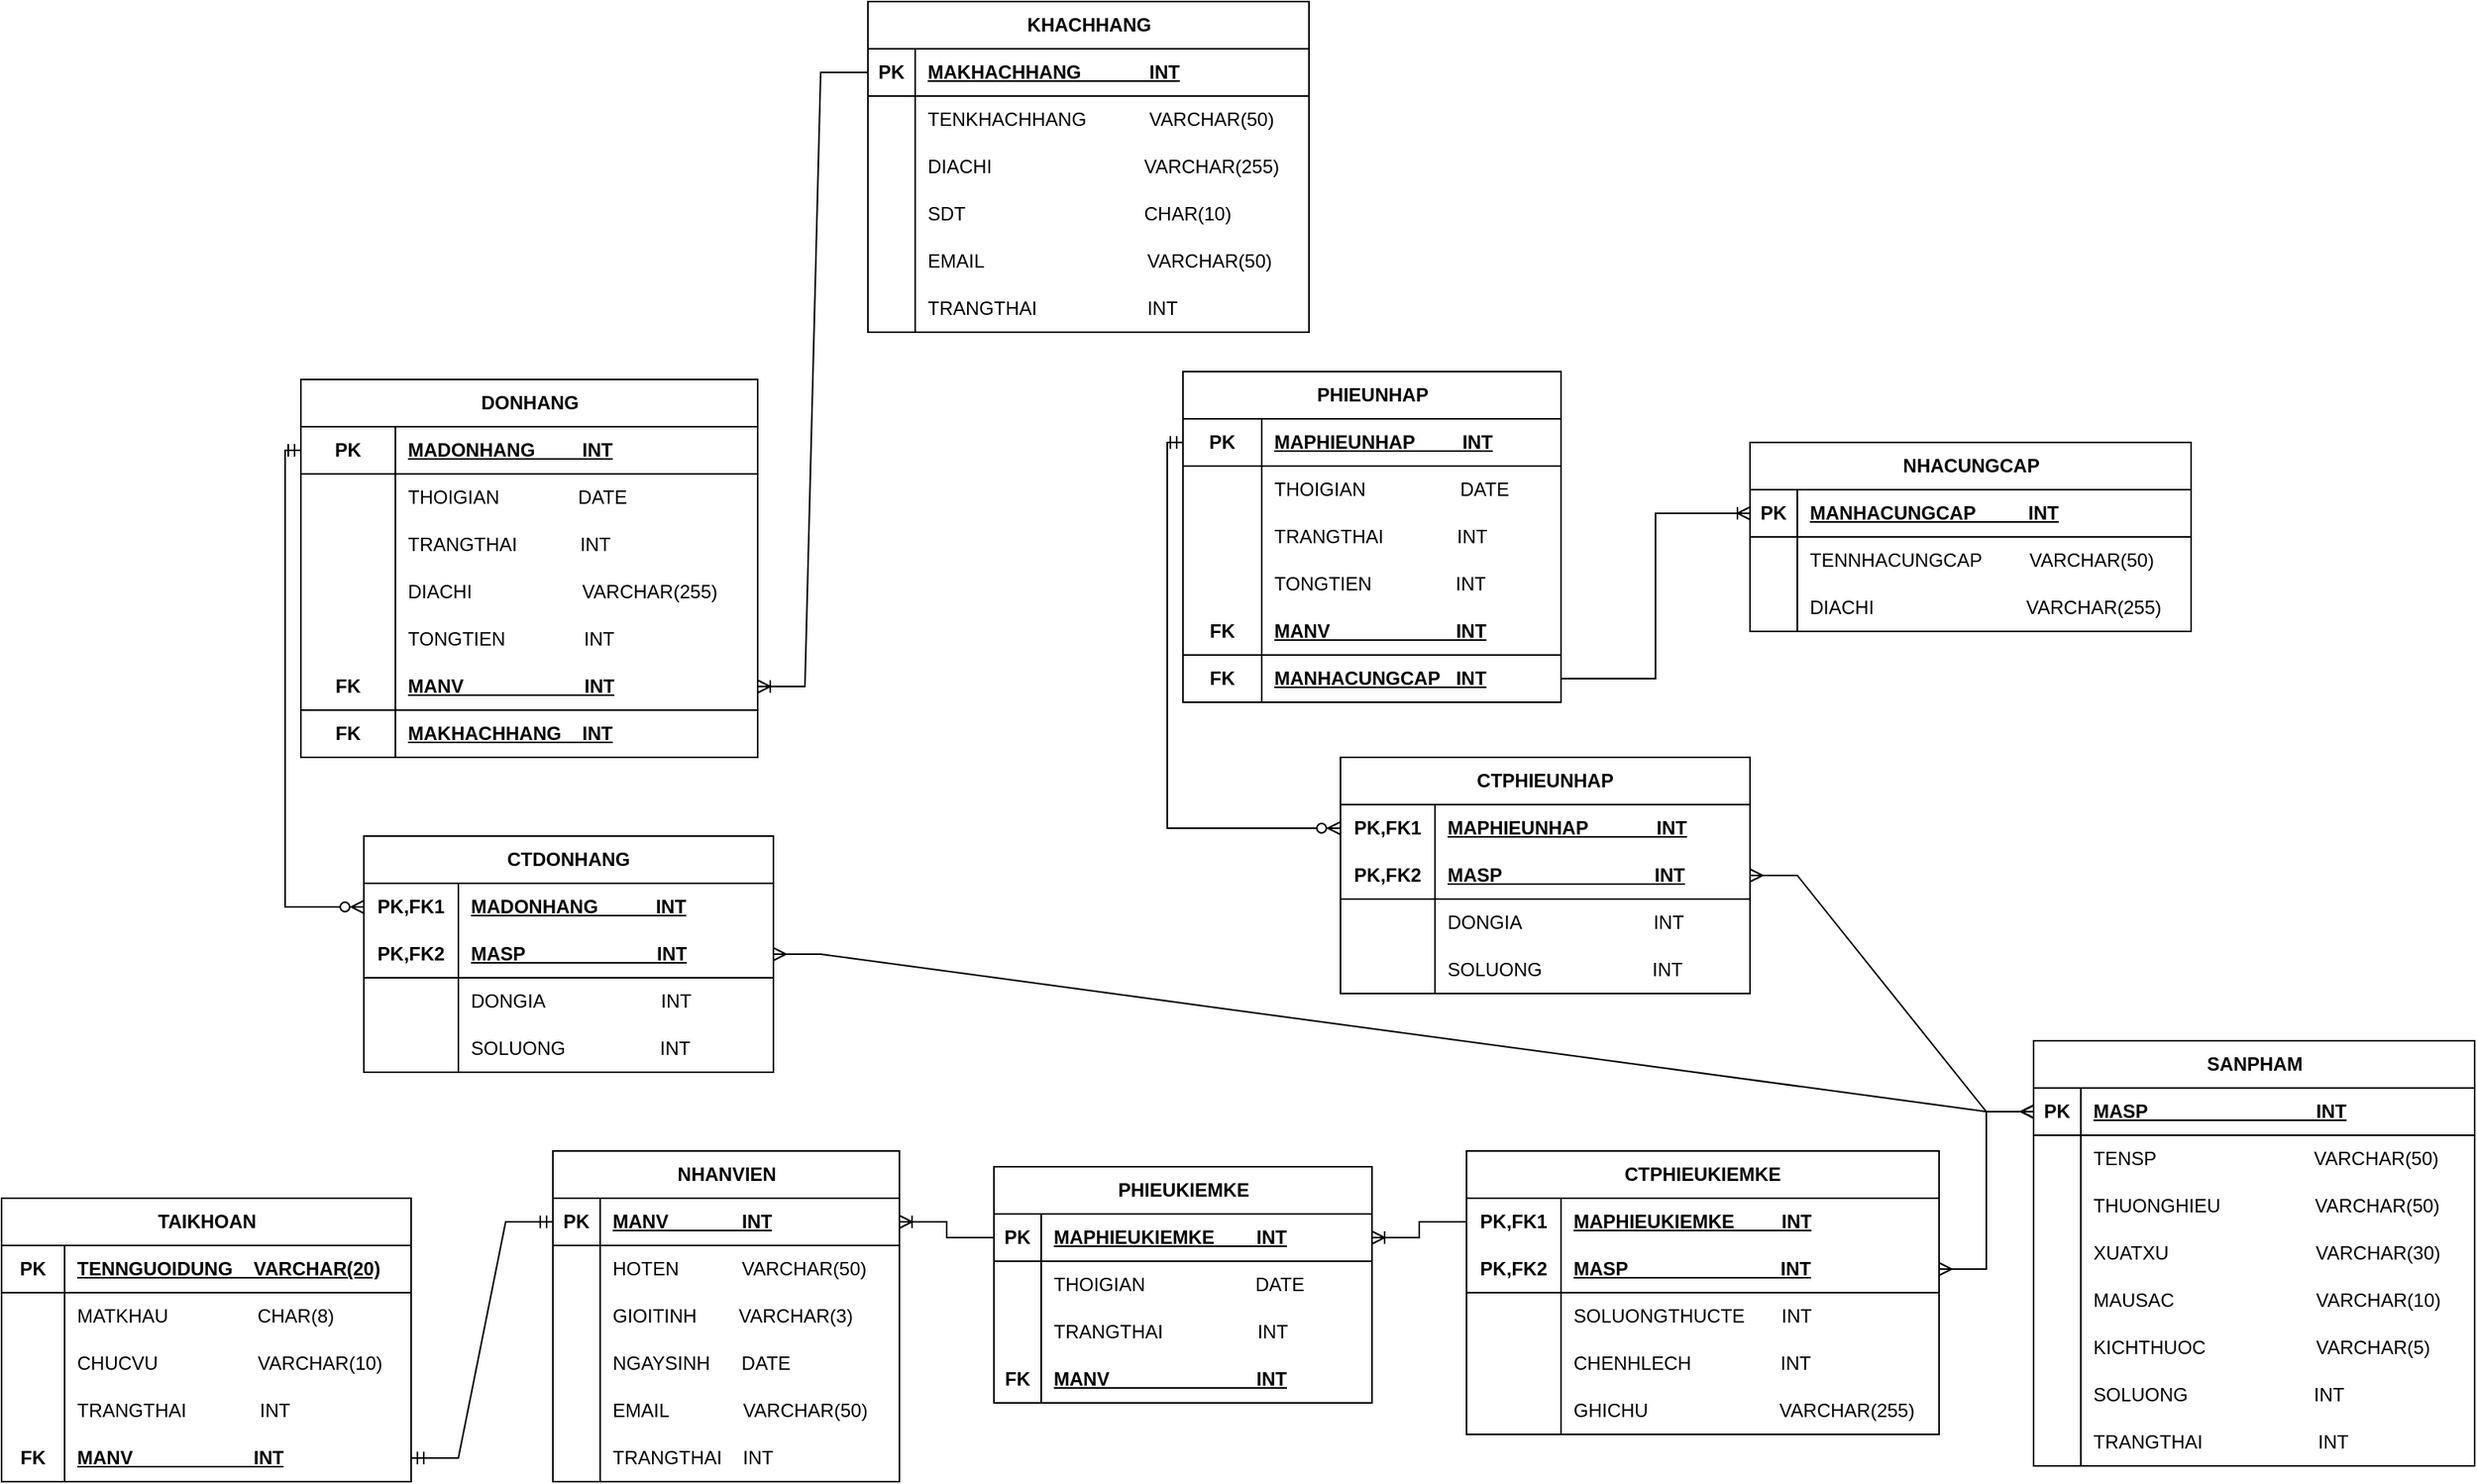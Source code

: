 <mxfile version="26.1.1">
  <diagram name="Page-1" id="lKc7wl_ZLlXBuTWuQoJs">
    <mxGraphModel dx="2198" dy="2062" grid="1" gridSize="10" guides="1" tooltips="1" connect="1" arrows="1" fold="1" page="1" pageScale="1" pageWidth="850" pageHeight="1100" math="0" shadow="0">
      <root>
        <mxCell id="0" />
        <mxCell id="1" parent="0" />
        <mxCell id="qs9CWysdEnENCOW8iVlV-1" value="NHANVIEN" style="shape=table;startSize=30;container=1;collapsible=1;childLayout=tableLayout;fixedRows=1;rowLines=0;fontStyle=1;align=center;resizeLast=1;html=1;" parent="1" vertex="1">
          <mxGeometry x="440" y="690" width="220" height="210" as="geometry" />
        </mxCell>
        <mxCell id="qs9CWysdEnENCOW8iVlV-2" value="" style="shape=tableRow;horizontal=0;startSize=0;swimlaneHead=0;swimlaneBody=0;fillColor=none;collapsible=0;dropTarget=0;points=[[0,0.5],[1,0.5]];portConstraint=eastwest;top=0;left=0;right=0;bottom=1;" parent="qs9CWysdEnENCOW8iVlV-1" vertex="1">
          <mxGeometry y="30" width="220" height="30" as="geometry" />
        </mxCell>
        <mxCell id="qs9CWysdEnENCOW8iVlV-3" value="PK" style="shape=partialRectangle;connectable=0;fillColor=none;top=0;left=0;bottom=0;right=0;fontStyle=1;overflow=hidden;whiteSpace=wrap;html=1;" parent="qs9CWysdEnENCOW8iVlV-2" vertex="1">
          <mxGeometry width="30" height="30" as="geometry">
            <mxRectangle width="30" height="30" as="alternateBounds" />
          </mxGeometry>
        </mxCell>
        <mxCell id="qs9CWysdEnENCOW8iVlV-4" value="MANV&amp;nbsp; &amp;nbsp; &amp;nbsp; &amp;nbsp; &amp;nbsp; &amp;nbsp; &amp;nbsp; INT" style="shape=partialRectangle;connectable=0;fillColor=none;top=0;left=0;bottom=0;right=0;align=left;spacingLeft=6;fontStyle=5;overflow=hidden;whiteSpace=wrap;html=1;" parent="qs9CWysdEnENCOW8iVlV-2" vertex="1">
          <mxGeometry x="30" width="190" height="30" as="geometry">
            <mxRectangle width="190" height="30" as="alternateBounds" />
          </mxGeometry>
        </mxCell>
        <mxCell id="qs9CWysdEnENCOW8iVlV-5" value="" style="shape=tableRow;horizontal=0;startSize=0;swimlaneHead=0;swimlaneBody=0;fillColor=none;collapsible=0;dropTarget=0;points=[[0,0.5],[1,0.5]];portConstraint=eastwest;top=0;left=0;right=0;bottom=0;" parent="qs9CWysdEnENCOW8iVlV-1" vertex="1">
          <mxGeometry y="60" width="220" height="30" as="geometry" />
        </mxCell>
        <mxCell id="qs9CWysdEnENCOW8iVlV-6" value="" style="shape=partialRectangle;connectable=0;fillColor=none;top=0;left=0;bottom=0;right=0;editable=1;overflow=hidden;whiteSpace=wrap;html=1;" parent="qs9CWysdEnENCOW8iVlV-5" vertex="1">
          <mxGeometry width="30" height="30" as="geometry">
            <mxRectangle width="30" height="30" as="alternateBounds" />
          </mxGeometry>
        </mxCell>
        <mxCell id="qs9CWysdEnENCOW8iVlV-7" value="HOTEN&amp;nbsp; &amp;nbsp; &amp;nbsp; &amp;nbsp; &amp;nbsp; &amp;nbsp; VARCHAR(50)" style="shape=partialRectangle;connectable=0;fillColor=none;top=0;left=0;bottom=0;right=0;align=left;spacingLeft=6;overflow=hidden;whiteSpace=wrap;html=1;" parent="qs9CWysdEnENCOW8iVlV-5" vertex="1">
          <mxGeometry x="30" width="190" height="30" as="geometry">
            <mxRectangle width="190" height="30" as="alternateBounds" />
          </mxGeometry>
        </mxCell>
        <mxCell id="qs9CWysdEnENCOW8iVlV-8" value="" style="shape=tableRow;horizontal=0;startSize=0;swimlaneHead=0;swimlaneBody=0;fillColor=none;collapsible=0;dropTarget=0;points=[[0,0.5],[1,0.5]];portConstraint=eastwest;top=0;left=0;right=0;bottom=0;" parent="qs9CWysdEnENCOW8iVlV-1" vertex="1">
          <mxGeometry y="90" width="220" height="30" as="geometry" />
        </mxCell>
        <mxCell id="qs9CWysdEnENCOW8iVlV-9" value="" style="shape=partialRectangle;connectable=0;fillColor=none;top=0;left=0;bottom=0;right=0;editable=1;overflow=hidden;whiteSpace=wrap;html=1;" parent="qs9CWysdEnENCOW8iVlV-8" vertex="1">
          <mxGeometry width="30" height="30" as="geometry">
            <mxRectangle width="30" height="30" as="alternateBounds" />
          </mxGeometry>
        </mxCell>
        <mxCell id="qs9CWysdEnENCOW8iVlV-10" value="GIOITINH&amp;nbsp; &amp;nbsp; &amp;nbsp; &amp;nbsp; VARCHAR(3)" style="shape=partialRectangle;connectable=0;fillColor=none;top=0;left=0;bottom=0;right=0;align=left;spacingLeft=6;overflow=hidden;whiteSpace=wrap;html=1;" parent="qs9CWysdEnENCOW8iVlV-8" vertex="1">
          <mxGeometry x="30" width="190" height="30" as="geometry">
            <mxRectangle width="190" height="30" as="alternateBounds" />
          </mxGeometry>
        </mxCell>
        <mxCell id="qs9CWysdEnENCOW8iVlV-11" value="" style="shape=tableRow;horizontal=0;startSize=0;swimlaneHead=0;swimlaneBody=0;fillColor=none;collapsible=0;dropTarget=0;points=[[0,0.5],[1,0.5]];portConstraint=eastwest;top=0;left=0;right=0;bottom=0;" parent="qs9CWysdEnENCOW8iVlV-1" vertex="1">
          <mxGeometry y="120" width="220" height="30" as="geometry" />
        </mxCell>
        <mxCell id="qs9CWysdEnENCOW8iVlV-12" value="" style="shape=partialRectangle;connectable=0;fillColor=none;top=0;left=0;bottom=0;right=0;editable=1;overflow=hidden;whiteSpace=wrap;html=1;" parent="qs9CWysdEnENCOW8iVlV-11" vertex="1">
          <mxGeometry width="30" height="30" as="geometry">
            <mxRectangle width="30" height="30" as="alternateBounds" />
          </mxGeometry>
        </mxCell>
        <mxCell id="qs9CWysdEnENCOW8iVlV-13" value="NGAYSINH&amp;nbsp; &amp;nbsp; &amp;nbsp; DATE" style="shape=partialRectangle;connectable=0;fillColor=none;top=0;left=0;bottom=0;right=0;align=left;spacingLeft=6;overflow=hidden;whiteSpace=wrap;html=1;" parent="qs9CWysdEnENCOW8iVlV-11" vertex="1">
          <mxGeometry x="30" width="190" height="30" as="geometry">
            <mxRectangle width="190" height="30" as="alternateBounds" />
          </mxGeometry>
        </mxCell>
        <mxCell id="qs9CWysdEnENCOW8iVlV-14" value="" style="shape=tableRow;horizontal=0;startSize=0;swimlaneHead=0;swimlaneBody=0;fillColor=none;collapsible=0;dropTarget=0;points=[[0,0.5],[1,0.5]];portConstraint=eastwest;top=0;left=0;right=0;bottom=0;" parent="qs9CWysdEnENCOW8iVlV-1" vertex="1">
          <mxGeometry y="150" width="220" height="30" as="geometry" />
        </mxCell>
        <mxCell id="qs9CWysdEnENCOW8iVlV-15" value="" style="shape=partialRectangle;connectable=0;fillColor=none;top=0;left=0;bottom=0;right=0;editable=1;overflow=hidden;whiteSpace=wrap;html=1;" parent="qs9CWysdEnENCOW8iVlV-14" vertex="1">
          <mxGeometry width="30" height="30" as="geometry">
            <mxRectangle width="30" height="30" as="alternateBounds" />
          </mxGeometry>
        </mxCell>
        <mxCell id="qs9CWysdEnENCOW8iVlV-16" value="EMAIL&amp;nbsp; &amp;nbsp; &amp;nbsp; &amp;nbsp; &amp;nbsp; &amp;nbsp; &amp;nbsp; VARCHAR(50)" style="shape=partialRectangle;connectable=0;fillColor=none;top=0;left=0;bottom=0;right=0;align=left;spacingLeft=6;overflow=hidden;whiteSpace=wrap;html=1;" parent="qs9CWysdEnENCOW8iVlV-14" vertex="1">
          <mxGeometry x="30" width="190" height="30" as="geometry">
            <mxRectangle width="190" height="30" as="alternateBounds" />
          </mxGeometry>
        </mxCell>
        <mxCell id="llaurr5qwy64Q74Jw65i-10" value="" style="shape=tableRow;horizontal=0;startSize=0;swimlaneHead=0;swimlaneBody=0;fillColor=none;collapsible=0;dropTarget=0;points=[[0,0.5],[1,0.5]];portConstraint=eastwest;top=0;left=0;right=0;bottom=0;" parent="qs9CWysdEnENCOW8iVlV-1" vertex="1">
          <mxGeometry y="180" width="220" height="30" as="geometry" />
        </mxCell>
        <mxCell id="llaurr5qwy64Q74Jw65i-11" value="" style="shape=partialRectangle;connectable=0;fillColor=none;top=0;left=0;bottom=0;right=0;editable=1;overflow=hidden;whiteSpace=wrap;html=1;" parent="llaurr5qwy64Q74Jw65i-10" vertex="1">
          <mxGeometry width="30" height="30" as="geometry">
            <mxRectangle width="30" height="30" as="alternateBounds" />
          </mxGeometry>
        </mxCell>
        <mxCell id="llaurr5qwy64Q74Jw65i-12" value="TRANGTHAI&amp;nbsp; &amp;nbsp; INT" style="shape=partialRectangle;connectable=0;fillColor=none;top=0;left=0;bottom=0;right=0;align=left;spacingLeft=6;overflow=hidden;whiteSpace=wrap;html=1;" parent="llaurr5qwy64Q74Jw65i-10" vertex="1">
          <mxGeometry x="30" width="190" height="30" as="geometry">
            <mxRectangle width="190" height="30" as="alternateBounds" />
          </mxGeometry>
        </mxCell>
        <mxCell id="qs9CWysdEnENCOW8iVlV-30" value="PHIEUKIEMKE" style="shape=table;startSize=30;container=1;collapsible=1;childLayout=tableLayout;fixedRows=1;rowLines=0;fontStyle=1;align=center;resizeLast=1;html=1;" parent="1" vertex="1">
          <mxGeometry x="720" y="700" width="240" height="150" as="geometry" />
        </mxCell>
        <mxCell id="qs9CWysdEnENCOW8iVlV-31" value="" style="shape=tableRow;horizontal=0;startSize=0;swimlaneHead=0;swimlaneBody=0;fillColor=none;collapsible=0;dropTarget=0;points=[[0,0.5],[1,0.5]];portConstraint=eastwest;top=0;left=0;right=0;bottom=1;" parent="qs9CWysdEnENCOW8iVlV-30" vertex="1">
          <mxGeometry y="30" width="240" height="30" as="geometry" />
        </mxCell>
        <mxCell id="qs9CWysdEnENCOW8iVlV-32" value="PK" style="shape=partialRectangle;connectable=0;fillColor=none;top=0;left=0;bottom=0;right=0;fontStyle=1;overflow=hidden;whiteSpace=wrap;html=1;" parent="qs9CWysdEnENCOW8iVlV-31" vertex="1">
          <mxGeometry width="30" height="30" as="geometry">
            <mxRectangle width="30" height="30" as="alternateBounds" />
          </mxGeometry>
        </mxCell>
        <mxCell id="qs9CWysdEnENCOW8iVlV-33" value="MAPHIEUKIEMKE&amp;nbsp; &amp;nbsp; &amp;nbsp; &amp;nbsp; INT" style="shape=partialRectangle;connectable=0;fillColor=none;top=0;left=0;bottom=0;right=0;align=left;spacingLeft=6;fontStyle=5;overflow=hidden;whiteSpace=wrap;html=1;" parent="qs9CWysdEnENCOW8iVlV-31" vertex="1">
          <mxGeometry x="30" width="210" height="30" as="geometry">
            <mxRectangle width="210" height="30" as="alternateBounds" />
          </mxGeometry>
        </mxCell>
        <mxCell id="qs9CWysdEnENCOW8iVlV-34" value="" style="shape=tableRow;horizontal=0;startSize=0;swimlaneHead=0;swimlaneBody=0;fillColor=none;collapsible=0;dropTarget=0;points=[[0,0.5],[1,0.5]];portConstraint=eastwest;top=0;left=0;right=0;bottom=0;" parent="qs9CWysdEnENCOW8iVlV-30" vertex="1">
          <mxGeometry y="60" width="240" height="30" as="geometry" />
        </mxCell>
        <mxCell id="qs9CWysdEnENCOW8iVlV-35" value="" style="shape=partialRectangle;connectable=0;fillColor=none;top=0;left=0;bottom=0;right=0;editable=1;overflow=hidden;whiteSpace=wrap;html=1;" parent="qs9CWysdEnENCOW8iVlV-34" vertex="1">
          <mxGeometry width="30" height="30" as="geometry">
            <mxRectangle width="30" height="30" as="alternateBounds" />
          </mxGeometry>
        </mxCell>
        <mxCell id="qs9CWysdEnENCOW8iVlV-36" value="THOIGIAN&amp;nbsp; &amp;nbsp; &amp;nbsp; &amp;nbsp; &amp;nbsp; &amp;nbsp; &amp;nbsp; &amp;nbsp; &amp;nbsp; &amp;nbsp; &amp;nbsp;DATE" style="shape=partialRectangle;connectable=0;fillColor=none;top=0;left=0;bottom=0;right=0;align=left;spacingLeft=6;overflow=hidden;whiteSpace=wrap;html=1;" parent="qs9CWysdEnENCOW8iVlV-34" vertex="1">
          <mxGeometry x="30" width="210" height="30" as="geometry">
            <mxRectangle width="210" height="30" as="alternateBounds" />
          </mxGeometry>
        </mxCell>
        <mxCell id="qs9CWysdEnENCOW8iVlV-37" value="" style="shape=tableRow;horizontal=0;startSize=0;swimlaneHead=0;swimlaneBody=0;fillColor=none;collapsible=0;dropTarget=0;points=[[0,0.5],[1,0.5]];portConstraint=eastwest;top=0;left=0;right=0;bottom=0;" parent="qs9CWysdEnENCOW8iVlV-30" vertex="1">
          <mxGeometry y="90" width="240" height="30" as="geometry" />
        </mxCell>
        <mxCell id="qs9CWysdEnENCOW8iVlV-38" value="" style="shape=partialRectangle;connectable=0;fillColor=none;top=0;left=0;bottom=0;right=0;editable=1;overflow=hidden;whiteSpace=wrap;html=1;" parent="qs9CWysdEnENCOW8iVlV-37" vertex="1">
          <mxGeometry width="30" height="30" as="geometry">
            <mxRectangle width="30" height="30" as="alternateBounds" />
          </mxGeometry>
        </mxCell>
        <mxCell id="qs9CWysdEnENCOW8iVlV-39" value="TRANGTHAI&amp;nbsp; &amp;nbsp; &amp;nbsp; &amp;nbsp; &amp;nbsp; &amp;nbsp; &amp;nbsp; &amp;nbsp; &amp;nbsp; INT" style="shape=partialRectangle;connectable=0;fillColor=none;top=0;left=0;bottom=0;right=0;align=left;spacingLeft=6;overflow=hidden;whiteSpace=wrap;html=1;" parent="qs9CWysdEnENCOW8iVlV-37" vertex="1">
          <mxGeometry x="30" width="210" height="30" as="geometry">
            <mxRectangle width="210" height="30" as="alternateBounds" />
          </mxGeometry>
        </mxCell>
        <mxCell id="qs9CWysdEnENCOW8iVlV-43" value="" style="shape=tableRow;horizontal=0;startSize=0;swimlaneHead=0;swimlaneBody=0;fillColor=none;collapsible=0;dropTarget=0;points=[[0,0.5],[1,0.5]];portConstraint=eastwest;top=0;left=0;right=0;bottom=1;" parent="qs9CWysdEnENCOW8iVlV-30" vertex="1">
          <mxGeometry y="120" width="240" height="30" as="geometry" />
        </mxCell>
        <mxCell id="qs9CWysdEnENCOW8iVlV-44" value="FK" style="shape=partialRectangle;connectable=0;fillColor=none;top=0;left=0;bottom=0;right=0;fontStyle=1;overflow=hidden;whiteSpace=wrap;html=1;" parent="qs9CWysdEnENCOW8iVlV-43" vertex="1">
          <mxGeometry width="30" height="30" as="geometry">
            <mxRectangle width="30" height="30" as="alternateBounds" />
          </mxGeometry>
        </mxCell>
        <mxCell id="qs9CWysdEnENCOW8iVlV-45" value="MANV&amp;nbsp; &amp;nbsp; &amp;nbsp; &amp;nbsp; &amp;nbsp; &amp;nbsp; &amp;nbsp; &amp;nbsp; &amp;nbsp; &amp;nbsp; &amp;nbsp; &amp;nbsp; &amp;nbsp; &amp;nbsp; INT" style="shape=partialRectangle;connectable=0;fillColor=none;top=0;left=0;bottom=0;right=0;align=left;spacingLeft=6;fontStyle=5;overflow=hidden;whiteSpace=wrap;html=1;" parent="qs9CWysdEnENCOW8iVlV-43" vertex="1">
          <mxGeometry x="30" width="210" height="30" as="geometry">
            <mxRectangle width="210" height="30" as="alternateBounds" />
          </mxGeometry>
        </mxCell>
        <mxCell id="qs9CWysdEnENCOW8iVlV-49" value="CTPHIEUKIEMKE" style="shape=table;startSize=30;container=1;collapsible=1;childLayout=tableLayout;fixedRows=1;rowLines=0;fontStyle=1;align=center;resizeLast=1;html=1;whiteSpace=wrap;" parent="1" vertex="1">
          <mxGeometry x="1020" y="690" width="300" height="180" as="geometry" />
        </mxCell>
        <mxCell id="qs9CWysdEnENCOW8iVlV-50" value="" style="shape=tableRow;horizontal=0;startSize=0;swimlaneHead=0;swimlaneBody=0;fillColor=none;collapsible=0;dropTarget=0;points=[[0,0.5],[1,0.5]];portConstraint=eastwest;top=0;left=0;right=0;bottom=0;html=1;" parent="qs9CWysdEnENCOW8iVlV-49" vertex="1">
          <mxGeometry y="30" width="300" height="30" as="geometry" />
        </mxCell>
        <mxCell id="qs9CWysdEnENCOW8iVlV-51" value="PK,FK1" style="shape=partialRectangle;connectable=0;fillColor=none;top=0;left=0;bottom=0;right=0;fontStyle=1;overflow=hidden;html=1;whiteSpace=wrap;" parent="qs9CWysdEnENCOW8iVlV-50" vertex="1">
          <mxGeometry width="60" height="30" as="geometry">
            <mxRectangle width="60" height="30" as="alternateBounds" />
          </mxGeometry>
        </mxCell>
        <mxCell id="qs9CWysdEnENCOW8iVlV-52" value="MAPHIEUKIEMKE&amp;nbsp; &amp;nbsp; &amp;nbsp; &amp;nbsp; &amp;nbsp;INT" style="shape=partialRectangle;connectable=0;fillColor=none;top=0;left=0;bottom=0;right=0;align=left;spacingLeft=6;fontStyle=5;overflow=hidden;html=1;whiteSpace=wrap;" parent="qs9CWysdEnENCOW8iVlV-50" vertex="1">
          <mxGeometry x="60" width="240" height="30" as="geometry">
            <mxRectangle width="240" height="30" as="alternateBounds" />
          </mxGeometry>
        </mxCell>
        <mxCell id="qs9CWysdEnENCOW8iVlV-53" value="" style="shape=tableRow;horizontal=0;startSize=0;swimlaneHead=0;swimlaneBody=0;fillColor=none;collapsible=0;dropTarget=0;points=[[0,0.5],[1,0.5]];portConstraint=eastwest;top=0;left=0;right=0;bottom=1;html=1;" parent="qs9CWysdEnENCOW8iVlV-49" vertex="1">
          <mxGeometry y="60" width="300" height="30" as="geometry" />
        </mxCell>
        <mxCell id="qs9CWysdEnENCOW8iVlV-54" value="PK,FK2" style="shape=partialRectangle;connectable=0;fillColor=none;top=0;left=0;bottom=0;right=0;fontStyle=1;overflow=hidden;html=1;whiteSpace=wrap;" parent="qs9CWysdEnENCOW8iVlV-53" vertex="1">
          <mxGeometry width="60" height="30" as="geometry">
            <mxRectangle width="60" height="30" as="alternateBounds" />
          </mxGeometry>
        </mxCell>
        <mxCell id="qs9CWysdEnENCOW8iVlV-55" value="MASP&amp;nbsp; &amp;nbsp; &amp;nbsp; &amp;nbsp; &amp;nbsp; &amp;nbsp; &amp;nbsp; &amp;nbsp; &amp;nbsp; &amp;nbsp; &amp;nbsp; &amp;nbsp; &amp;nbsp; &amp;nbsp; &amp;nbsp;INT" style="shape=partialRectangle;connectable=0;fillColor=none;top=0;left=0;bottom=0;right=0;align=left;spacingLeft=6;fontStyle=5;overflow=hidden;html=1;whiteSpace=wrap;" parent="qs9CWysdEnENCOW8iVlV-53" vertex="1">
          <mxGeometry x="60" width="240" height="30" as="geometry">
            <mxRectangle width="240" height="30" as="alternateBounds" />
          </mxGeometry>
        </mxCell>
        <mxCell id="qs9CWysdEnENCOW8iVlV-56" value="" style="shape=tableRow;horizontal=0;startSize=0;swimlaneHead=0;swimlaneBody=0;fillColor=none;collapsible=0;dropTarget=0;points=[[0,0.5],[1,0.5]];portConstraint=eastwest;top=0;left=0;right=0;bottom=0;html=1;" parent="qs9CWysdEnENCOW8iVlV-49" vertex="1">
          <mxGeometry y="90" width="300" height="30" as="geometry" />
        </mxCell>
        <mxCell id="qs9CWysdEnENCOW8iVlV-57" value="" style="shape=partialRectangle;connectable=0;fillColor=none;top=0;left=0;bottom=0;right=0;editable=1;overflow=hidden;html=1;whiteSpace=wrap;" parent="qs9CWysdEnENCOW8iVlV-56" vertex="1">
          <mxGeometry width="60" height="30" as="geometry">
            <mxRectangle width="60" height="30" as="alternateBounds" />
          </mxGeometry>
        </mxCell>
        <mxCell id="qs9CWysdEnENCOW8iVlV-58" value="SOLUONGTHUCTE&amp;nbsp; &amp;nbsp; &amp;nbsp; &amp;nbsp;INT" style="shape=partialRectangle;connectable=0;fillColor=none;top=0;left=0;bottom=0;right=0;align=left;spacingLeft=6;overflow=hidden;html=1;whiteSpace=wrap;" parent="qs9CWysdEnENCOW8iVlV-56" vertex="1">
          <mxGeometry x="60" width="240" height="30" as="geometry">
            <mxRectangle width="240" height="30" as="alternateBounds" />
          </mxGeometry>
        </mxCell>
        <mxCell id="qs9CWysdEnENCOW8iVlV-59" value="" style="shape=tableRow;horizontal=0;startSize=0;swimlaneHead=0;swimlaneBody=0;fillColor=none;collapsible=0;dropTarget=0;points=[[0,0.5],[1,0.5]];portConstraint=eastwest;top=0;left=0;right=0;bottom=0;html=1;" parent="qs9CWysdEnENCOW8iVlV-49" vertex="1">
          <mxGeometry y="120" width="300" height="30" as="geometry" />
        </mxCell>
        <mxCell id="qs9CWysdEnENCOW8iVlV-60" value="" style="shape=partialRectangle;connectable=0;fillColor=none;top=0;left=0;bottom=0;right=0;editable=1;overflow=hidden;html=1;whiteSpace=wrap;" parent="qs9CWysdEnENCOW8iVlV-59" vertex="1">
          <mxGeometry width="60" height="30" as="geometry">
            <mxRectangle width="60" height="30" as="alternateBounds" />
          </mxGeometry>
        </mxCell>
        <mxCell id="qs9CWysdEnENCOW8iVlV-61" value="CHENHLECH&amp;nbsp; &amp;nbsp; &amp;nbsp; &amp;nbsp; &amp;nbsp; &amp;nbsp; &amp;nbsp; &amp;nbsp; &amp;nbsp;INT" style="shape=partialRectangle;connectable=0;fillColor=none;top=0;left=0;bottom=0;right=0;align=left;spacingLeft=6;overflow=hidden;html=1;whiteSpace=wrap;" parent="qs9CWysdEnENCOW8iVlV-59" vertex="1">
          <mxGeometry x="60" width="240" height="30" as="geometry">
            <mxRectangle width="240" height="30" as="alternateBounds" />
          </mxGeometry>
        </mxCell>
        <mxCell id="qs9CWysdEnENCOW8iVlV-127" value="" style="shape=tableRow;horizontal=0;startSize=0;swimlaneHead=0;swimlaneBody=0;fillColor=none;collapsible=0;dropTarget=0;points=[[0,0.5],[1,0.5]];portConstraint=eastwest;top=0;left=0;right=0;bottom=0;html=1;" parent="qs9CWysdEnENCOW8iVlV-49" vertex="1">
          <mxGeometry y="150" width="300" height="30" as="geometry" />
        </mxCell>
        <mxCell id="qs9CWysdEnENCOW8iVlV-128" value="" style="shape=partialRectangle;connectable=0;fillColor=none;top=0;left=0;bottom=0;right=0;editable=1;overflow=hidden;html=1;whiteSpace=wrap;" parent="qs9CWysdEnENCOW8iVlV-127" vertex="1">
          <mxGeometry width="60" height="30" as="geometry">
            <mxRectangle width="60" height="30" as="alternateBounds" />
          </mxGeometry>
        </mxCell>
        <mxCell id="qs9CWysdEnENCOW8iVlV-129" value="GHICHU&amp;nbsp; &amp;nbsp; &amp;nbsp; &amp;nbsp; &amp;nbsp; &amp;nbsp; &amp;nbsp; &amp;nbsp; &amp;nbsp; &amp;nbsp; &amp;nbsp; &amp;nbsp; &amp;nbsp;VARCHAR(255)" style="shape=partialRectangle;connectable=0;fillColor=none;top=0;left=0;bottom=0;right=0;align=left;spacingLeft=6;overflow=hidden;html=1;whiteSpace=wrap;" parent="qs9CWysdEnENCOW8iVlV-127" vertex="1">
          <mxGeometry x="60" width="240" height="30" as="geometry">
            <mxRectangle width="240" height="30" as="alternateBounds" />
          </mxGeometry>
        </mxCell>
        <mxCell id="qs9CWysdEnENCOW8iVlV-130" value="NHACUNGCAP" style="shape=table;startSize=30;container=1;collapsible=1;childLayout=tableLayout;fixedRows=1;rowLines=0;fontStyle=1;align=center;resizeLast=1;html=1;" parent="1" vertex="1">
          <mxGeometry x="1200" y="240" width="280" height="120" as="geometry" />
        </mxCell>
        <mxCell id="qs9CWysdEnENCOW8iVlV-131" value="" style="shape=tableRow;horizontal=0;startSize=0;swimlaneHead=0;swimlaneBody=0;fillColor=none;collapsible=0;dropTarget=0;points=[[0,0.5],[1,0.5]];portConstraint=eastwest;top=0;left=0;right=0;bottom=1;" parent="qs9CWysdEnENCOW8iVlV-130" vertex="1">
          <mxGeometry y="30" width="280" height="30" as="geometry" />
        </mxCell>
        <mxCell id="qs9CWysdEnENCOW8iVlV-132" value="PK" style="shape=partialRectangle;connectable=0;fillColor=none;top=0;left=0;bottom=0;right=0;fontStyle=1;overflow=hidden;whiteSpace=wrap;html=1;" parent="qs9CWysdEnENCOW8iVlV-131" vertex="1">
          <mxGeometry width="30" height="30" as="geometry">
            <mxRectangle width="30" height="30" as="alternateBounds" />
          </mxGeometry>
        </mxCell>
        <mxCell id="qs9CWysdEnENCOW8iVlV-133" value="MANHACUNGCAP&amp;nbsp; &amp;nbsp; &amp;nbsp; &amp;nbsp; &amp;nbsp; INT" style="shape=partialRectangle;connectable=0;fillColor=none;top=0;left=0;bottom=0;right=0;align=left;spacingLeft=6;fontStyle=5;overflow=hidden;whiteSpace=wrap;html=1;" parent="qs9CWysdEnENCOW8iVlV-131" vertex="1">
          <mxGeometry x="30" width="250" height="30" as="geometry">
            <mxRectangle width="250" height="30" as="alternateBounds" />
          </mxGeometry>
        </mxCell>
        <mxCell id="qs9CWysdEnENCOW8iVlV-134" value="" style="shape=tableRow;horizontal=0;startSize=0;swimlaneHead=0;swimlaneBody=0;fillColor=none;collapsible=0;dropTarget=0;points=[[0,0.5],[1,0.5]];portConstraint=eastwest;top=0;left=0;right=0;bottom=0;" parent="qs9CWysdEnENCOW8iVlV-130" vertex="1">
          <mxGeometry y="60" width="280" height="30" as="geometry" />
        </mxCell>
        <mxCell id="qs9CWysdEnENCOW8iVlV-135" value="" style="shape=partialRectangle;connectable=0;fillColor=none;top=0;left=0;bottom=0;right=0;editable=1;overflow=hidden;whiteSpace=wrap;html=1;" parent="qs9CWysdEnENCOW8iVlV-134" vertex="1">
          <mxGeometry width="30" height="30" as="geometry">
            <mxRectangle width="30" height="30" as="alternateBounds" />
          </mxGeometry>
        </mxCell>
        <mxCell id="qs9CWysdEnENCOW8iVlV-136" value="TENNHACUNGCAP&amp;nbsp; &amp;nbsp; &amp;nbsp; &amp;nbsp; &amp;nbsp;VARCHAR(50)" style="shape=partialRectangle;connectable=0;fillColor=none;top=0;left=0;bottom=0;right=0;align=left;spacingLeft=6;overflow=hidden;whiteSpace=wrap;html=1;" parent="qs9CWysdEnENCOW8iVlV-134" vertex="1">
          <mxGeometry x="30" width="250" height="30" as="geometry">
            <mxRectangle width="250" height="30" as="alternateBounds" />
          </mxGeometry>
        </mxCell>
        <mxCell id="qs9CWysdEnENCOW8iVlV-137" value="" style="shape=tableRow;horizontal=0;startSize=0;swimlaneHead=0;swimlaneBody=0;fillColor=none;collapsible=0;dropTarget=0;points=[[0,0.5],[1,0.5]];portConstraint=eastwest;top=0;left=0;right=0;bottom=0;" parent="qs9CWysdEnENCOW8iVlV-130" vertex="1">
          <mxGeometry y="90" width="280" height="30" as="geometry" />
        </mxCell>
        <mxCell id="qs9CWysdEnENCOW8iVlV-138" value="" style="shape=partialRectangle;connectable=0;fillColor=none;top=0;left=0;bottom=0;right=0;editable=1;overflow=hidden;whiteSpace=wrap;html=1;" parent="qs9CWysdEnENCOW8iVlV-137" vertex="1">
          <mxGeometry width="30" height="30" as="geometry">
            <mxRectangle width="30" height="30" as="alternateBounds" />
          </mxGeometry>
        </mxCell>
        <mxCell id="qs9CWysdEnENCOW8iVlV-139" value="DIACHI&amp;nbsp; &amp;nbsp; &amp;nbsp; &amp;nbsp; &amp;nbsp; &amp;nbsp; &amp;nbsp; &amp;nbsp; &amp;nbsp; &amp;nbsp; &amp;nbsp; &amp;nbsp; &amp;nbsp; &amp;nbsp; &amp;nbsp;VARCHAR(255)" style="shape=partialRectangle;connectable=0;fillColor=none;top=0;left=0;bottom=0;right=0;align=left;spacingLeft=6;overflow=hidden;whiteSpace=wrap;html=1;" parent="qs9CWysdEnENCOW8iVlV-137" vertex="1">
          <mxGeometry x="30" width="250" height="30" as="geometry">
            <mxRectangle width="250" height="30" as="alternateBounds" />
          </mxGeometry>
        </mxCell>
        <mxCell id="qs9CWysdEnENCOW8iVlV-199" value="KHACHHANG" style="shape=table;startSize=30;container=1;collapsible=1;childLayout=tableLayout;fixedRows=1;rowLines=0;fontStyle=1;align=center;resizeLast=1;html=1;" parent="1" vertex="1">
          <mxGeometry x="640" y="-40" width="280" height="210" as="geometry" />
        </mxCell>
        <mxCell id="qs9CWysdEnENCOW8iVlV-200" value="" style="shape=tableRow;horizontal=0;startSize=0;swimlaneHead=0;swimlaneBody=0;fillColor=none;collapsible=0;dropTarget=0;points=[[0,0.5],[1,0.5]];portConstraint=eastwest;top=0;left=0;right=0;bottom=1;" parent="qs9CWysdEnENCOW8iVlV-199" vertex="1">
          <mxGeometry y="30" width="280" height="30" as="geometry" />
        </mxCell>
        <mxCell id="qs9CWysdEnENCOW8iVlV-201" value="PK" style="shape=partialRectangle;connectable=0;fillColor=none;top=0;left=0;bottom=0;right=0;fontStyle=1;overflow=hidden;whiteSpace=wrap;html=1;" parent="qs9CWysdEnENCOW8iVlV-200" vertex="1">
          <mxGeometry width="30" height="30" as="geometry">
            <mxRectangle width="30" height="30" as="alternateBounds" />
          </mxGeometry>
        </mxCell>
        <mxCell id="qs9CWysdEnENCOW8iVlV-202" value="MAKHACHHANG&amp;nbsp; &amp;nbsp; &amp;nbsp; &amp;nbsp; &amp;nbsp; &amp;nbsp; &amp;nbsp;INT" style="shape=partialRectangle;connectable=0;fillColor=none;top=0;left=0;bottom=0;right=0;align=left;spacingLeft=6;fontStyle=5;overflow=hidden;whiteSpace=wrap;html=1;" parent="qs9CWysdEnENCOW8iVlV-200" vertex="1">
          <mxGeometry x="30" width="250" height="30" as="geometry">
            <mxRectangle width="250" height="30" as="alternateBounds" />
          </mxGeometry>
        </mxCell>
        <mxCell id="qs9CWysdEnENCOW8iVlV-203" value="" style="shape=tableRow;horizontal=0;startSize=0;swimlaneHead=0;swimlaneBody=0;fillColor=none;collapsible=0;dropTarget=0;points=[[0,0.5],[1,0.5]];portConstraint=eastwest;top=0;left=0;right=0;bottom=0;" parent="qs9CWysdEnENCOW8iVlV-199" vertex="1">
          <mxGeometry y="60" width="280" height="30" as="geometry" />
        </mxCell>
        <mxCell id="qs9CWysdEnENCOW8iVlV-204" value="" style="shape=partialRectangle;connectable=0;fillColor=none;top=0;left=0;bottom=0;right=0;editable=1;overflow=hidden;whiteSpace=wrap;html=1;" parent="qs9CWysdEnENCOW8iVlV-203" vertex="1">
          <mxGeometry width="30" height="30" as="geometry">
            <mxRectangle width="30" height="30" as="alternateBounds" />
          </mxGeometry>
        </mxCell>
        <mxCell id="qs9CWysdEnENCOW8iVlV-205" value="TENKHACHHANG&amp;nbsp; &amp;nbsp; &amp;nbsp; &amp;nbsp; &amp;nbsp; &amp;nbsp; VARCHAR(50)" style="shape=partialRectangle;connectable=0;fillColor=none;top=0;left=0;bottom=0;right=0;align=left;spacingLeft=6;overflow=hidden;whiteSpace=wrap;html=1;" parent="qs9CWysdEnENCOW8iVlV-203" vertex="1">
          <mxGeometry x="30" width="250" height="30" as="geometry">
            <mxRectangle width="250" height="30" as="alternateBounds" />
          </mxGeometry>
        </mxCell>
        <mxCell id="qs9CWysdEnENCOW8iVlV-206" value="" style="shape=tableRow;horizontal=0;startSize=0;swimlaneHead=0;swimlaneBody=0;fillColor=none;collapsible=0;dropTarget=0;points=[[0,0.5],[1,0.5]];portConstraint=eastwest;top=0;left=0;right=0;bottom=0;" parent="qs9CWysdEnENCOW8iVlV-199" vertex="1">
          <mxGeometry y="90" width="280" height="30" as="geometry" />
        </mxCell>
        <mxCell id="qs9CWysdEnENCOW8iVlV-207" value="" style="shape=partialRectangle;connectable=0;fillColor=none;top=0;left=0;bottom=0;right=0;editable=1;overflow=hidden;whiteSpace=wrap;html=1;" parent="qs9CWysdEnENCOW8iVlV-206" vertex="1">
          <mxGeometry width="30" height="30" as="geometry">
            <mxRectangle width="30" height="30" as="alternateBounds" />
          </mxGeometry>
        </mxCell>
        <mxCell id="qs9CWysdEnENCOW8iVlV-208" value="DIACHI&amp;nbsp; &amp;nbsp; &amp;nbsp; &amp;nbsp; &amp;nbsp; &amp;nbsp; &amp;nbsp; &amp;nbsp; &amp;nbsp; &amp;nbsp; &amp;nbsp; &amp;nbsp; &amp;nbsp; &amp;nbsp; &amp;nbsp;VARCHAR(255)" style="shape=partialRectangle;connectable=0;fillColor=none;top=0;left=0;bottom=0;right=0;align=left;spacingLeft=6;overflow=hidden;whiteSpace=wrap;html=1;" parent="qs9CWysdEnENCOW8iVlV-206" vertex="1">
          <mxGeometry x="30" width="250" height="30" as="geometry">
            <mxRectangle width="250" height="30" as="alternateBounds" />
          </mxGeometry>
        </mxCell>
        <mxCell id="5zMiNZUnaWkV2R3Zpg_7-152" value="" style="shape=tableRow;horizontal=0;startSize=0;swimlaneHead=0;swimlaneBody=0;fillColor=none;collapsible=0;dropTarget=0;points=[[0,0.5],[1,0.5]];portConstraint=eastwest;top=0;left=0;right=0;bottom=0;" parent="qs9CWysdEnENCOW8iVlV-199" vertex="1">
          <mxGeometry y="120" width="280" height="30" as="geometry" />
        </mxCell>
        <mxCell id="5zMiNZUnaWkV2R3Zpg_7-153" value="" style="shape=partialRectangle;connectable=0;fillColor=none;top=0;left=0;bottom=0;right=0;editable=1;overflow=hidden;whiteSpace=wrap;html=1;" parent="5zMiNZUnaWkV2R3Zpg_7-152" vertex="1">
          <mxGeometry width="30" height="30" as="geometry">
            <mxRectangle width="30" height="30" as="alternateBounds" />
          </mxGeometry>
        </mxCell>
        <mxCell id="5zMiNZUnaWkV2R3Zpg_7-154" value="SDT&amp;nbsp; &amp;nbsp; &amp;nbsp; &amp;nbsp; &amp;nbsp; &amp;nbsp; &amp;nbsp; &amp;nbsp; &amp;nbsp; &amp;nbsp; &amp;nbsp; &amp;nbsp; &amp;nbsp; &amp;nbsp; &amp;nbsp; &amp;nbsp; &amp;nbsp; CHAR(10)" style="shape=partialRectangle;connectable=0;fillColor=none;top=0;left=0;bottom=0;right=0;align=left;spacingLeft=6;overflow=hidden;whiteSpace=wrap;html=1;" parent="5zMiNZUnaWkV2R3Zpg_7-152" vertex="1">
          <mxGeometry x="30" width="250" height="30" as="geometry">
            <mxRectangle width="250" height="30" as="alternateBounds" />
          </mxGeometry>
        </mxCell>
        <mxCell id="qs9CWysdEnENCOW8iVlV-209" value="" style="shape=tableRow;horizontal=0;startSize=0;swimlaneHead=0;swimlaneBody=0;fillColor=none;collapsible=0;dropTarget=0;points=[[0,0.5],[1,0.5]];portConstraint=eastwest;top=0;left=0;right=0;bottom=0;" parent="qs9CWysdEnENCOW8iVlV-199" vertex="1">
          <mxGeometry y="150" width="280" height="30" as="geometry" />
        </mxCell>
        <mxCell id="qs9CWysdEnENCOW8iVlV-210" value="" style="shape=partialRectangle;connectable=0;fillColor=none;top=0;left=0;bottom=0;right=0;editable=1;overflow=hidden;whiteSpace=wrap;html=1;" parent="qs9CWysdEnENCOW8iVlV-209" vertex="1">
          <mxGeometry width="30" height="30" as="geometry">
            <mxRectangle width="30" height="30" as="alternateBounds" />
          </mxGeometry>
        </mxCell>
        <mxCell id="qs9CWysdEnENCOW8iVlV-211" value="EMAIL&amp;nbsp; &amp;nbsp; &amp;nbsp; &amp;nbsp; &amp;nbsp; &amp;nbsp; &amp;nbsp; &amp;nbsp; &amp;nbsp; &amp;nbsp; &amp;nbsp; &amp;nbsp; &amp;nbsp; &amp;nbsp; &amp;nbsp; &amp;nbsp;VARCHAR(50)" style="shape=partialRectangle;connectable=0;fillColor=none;top=0;left=0;bottom=0;right=0;align=left;spacingLeft=6;overflow=hidden;whiteSpace=wrap;html=1;" parent="qs9CWysdEnENCOW8iVlV-209" vertex="1">
          <mxGeometry x="30" width="250" height="30" as="geometry">
            <mxRectangle width="250" height="30" as="alternateBounds" />
          </mxGeometry>
        </mxCell>
        <mxCell id="llaurr5qwy64Q74Jw65i-7" value="" style="shape=tableRow;horizontal=0;startSize=0;swimlaneHead=0;swimlaneBody=0;fillColor=none;collapsible=0;dropTarget=0;points=[[0,0.5],[1,0.5]];portConstraint=eastwest;top=0;left=0;right=0;bottom=0;" parent="qs9CWysdEnENCOW8iVlV-199" vertex="1">
          <mxGeometry y="180" width="280" height="30" as="geometry" />
        </mxCell>
        <mxCell id="llaurr5qwy64Q74Jw65i-8" value="" style="shape=partialRectangle;connectable=0;fillColor=none;top=0;left=0;bottom=0;right=0;editable=1;overflow=hidden;whiteSpace=wrap;html=1;" parent="llaurr5qwy64Q74Jw65i-7" vertex="1">
          <mxGeometry width="30" height="30" as="geometry">
            <mxRectangle width="30" height="30" as="alternateBounds" />
          </mxGeometry>
        </mxCell>
        <mxCell id="llaurr5qwy64Q74Jw65i-9" value="TRANGTHAI&amp;nbsp; &amp;nbsp; &amp;nbsp; &amp;nbsp; &amp;nbsp; &amp;nbsp; &amp;nbsp; &amp;nbsp; &amp;nbsp; &amp;nbsp; &amp;nbsp;INT" style="shape=partialRectangle;connectable=0;fillColor=none;top=0;left=0;bottom=0;right=0;align=left;spacingLeft=6;overflow=hidden;whiteSpace=wrap;html=1;" parent="llaurr5qwy64Q74Jw65i-7" vertex="1">
          <mxGeometry x="30" width="250" height="30" as="geometry">
            <mxRectangle width="250" height="30" as="alternateBounds" />
          </mxGeometry>
        </mxCell>
        <mxCell id="qs9CWysdEnENCOW8iVlV-245" value="SANPHAM" style="shape=table;startSize=30;container=1;collapsible=1;childLayout=tableLayout;fixedRows=1;rowLines=0;fontStyle=1;align=center;resizeLast=1;html=1;" parent="1" vertex="1">
          <mxGeometry x="1380" y="620" width="280" height="270" as="geometry" />
        </mxCell>
        <mxCell id="qs9CWysdEnENCOW8iVlV-246" value="" style="shape=tableRow;horizontal=0;startSize=0;swimlaneHead=0;swimlaneBody=0;fillColor=none;collapsible=0;dropTarget=0;points=[[0,0.5],[1,0.5]];portConstraint=eastwest;top=0;left=0;right=0;bottom=1;" parent="qs9CWysdEnENCOW8iVlV-245" vertex="1">
          <mxGeometry y="30" width="280" height="30" as="geometry" />
        </mxCell>
        <mxCell id="qs9CWysdEnENCOW8iVlV-247" value="PK" style="shape=partialRectangle;connectable=0;fillColor=none;top=0;left=0;bottom=0;right=0;fontStyle=1;overflow=hidden;whiteSpace=wrap;html=1;" parent="qs9CWysdEnENCOW8iVlV-246" vertex="1">
          <mxGeometry width="30" height="30" as="geometry">
            <mxRectangle width="30" height="30" as="alternateBounds" />
          </mxGeometry>
        </mxCell>
        <mxCell id="qs9CWysdEnENCOW8iVlV-248" value="MASP&amp;nbsp; &amp;nbsp; &amp;nbsp; &amp;nbsp; &amp;nbsp; &amp;nbsp; &amp;nbsp; &amp;nbsp; &amp;nbsp; &amp;nbsp; &amp;nbsp; &amp;nbsp; &amp;nbsp; &amp;nbsp; &amp;nbsp; &amp;nbsp; INT" style="shape=partialRectangle;connectable=0;fillColor=none;top=0;left=0;bottom=0;right=0;align=left;spacingLeft=6;fontStyle=5;overflow=hidden;whiteSpace=wrap;html=1;" parent="qs9CWysdEnENCOW8iVlV-246" vertex="1">
          <mxGeometry x="30" width="250" height="30" as="geometry">
            <mxRectangle width="250" height="30" as="alternateBounds" />
          </mxGeometry>
        </mxCell>
        <mxCell id="qs9CWysdEnENCOW8iVlV-249" value="" style="shape=tableRow;horizontal=0;startSize=0;swimlaneHead=0;swimlaneBody=0;fillColor=none;collapsible=0;dropTarget=0;points=[[0,0.5],[1,0.5]];portConstraint=eastwest;top=0;left=0;right=0;bottom=0;" parent="qs9CWysdEnENCOW8iVlV-245" vertex="1">
          <mxGeometry y="60" width="280" height="30" as="geometry" />
        </mxCell>
        <mxCell id="qs9CWysdEnENCOW8iVlV-250" value="" style="shape=partialRectangle;connectable=0;fillColor=none;top=0;left=0;bottom=0;right=0;editable=1;overflow=hidden;whiteSpace=wrap;html=1;" parent="qs9CWysdEnENCOW8iVlV-249" vertex="1">
          <mxGeometry width="30" height="30" as="geometry">
            <mxRectangle width="30" height="30" as="alternateBounds" />
          </mxGeometry>
        </mxCell>
        <mxCell id="qs9CWysdEnENCOW8iVlV-251" value="TENSP&amp;nbsp; &amp;nbsp; &amp;nbsp; &amp;nbsp; &amp;nbsp; &amp;nbsp; &amp;nbsp; &amp;nbsp; &amp;nbsp; &amp;nbsp; &amp;nbsp; &amp;nbsp; &amp;nbsp; &amp;nbsp; &amp;nbsp; VARCHAR(50)" style="shape=partialRectangle;connectable=0;fillColor=none;top=0;left=0;bottom=0;right=0;align=left;spacingLeft=6;overflow=hidden;whiteSpace=wrap;html=1;" parent="qs9CWysdEnENCOW8iVlV-249" vertex="1">
          <mxGeometry x="30" width="250" height="30" as="geometry">
            <mxRectangle width="250" height="30" as="alternateBounds" />
          </mxGeometry>
        </mxCell>
        <mxCell id="llaurr5qwy64Q74Jw65i-1" value="" style="shape=tableRow;horizontal=0;startSize=0;swimlaneHead=0;swimlaneBody=0;fillColor=none;collapsible=0;dropTarget=0;points=[[0,0.5],[1,0.5]];portConstraint=eastwest;top=0;left=0;right=0;bottom=0;" parent="qs9CWysdEnENCOW8iVlV-245" vertex="1">
          <mxGeometry y="90" width="280" height="30" as="geometry" />
        </mxCell>
        <mxCell id="llaurr5qwy64Q74Jw65i-2" value="" style="shape=partialRectangle;connectable=0;fillColor=none;top=0;left=0;bottom=0;right=0;editable=1;overflow=hidden;whiteSpace=wrap;html=1;" parent="llaurr5qwy64Q74Jw65i-1" vertex="1">
          <mxGeometry width="30" height="30" as="geometry">
            <mxRectangle width="30" height="30" as="alternateBounds" />
          </mxGeometry>
        </mxCell>
        <mxCell id="llaurr5qwy64Q74Jw65i-3" value="THUONGHIEU&amp;nbsp; &amp;nbsp; &amp;nbsp; &amp;nbsp; &amp;nbsp; &amp;nbsp; &amp;nbsp; &amp;nbsp; &amp;nbsp; VARCHAR(50)" style="shape=partialRectangle;connectable=0;fillColor=none;top=0;left=0;bottom=0;right=0;align=left;spacingLeft=6;overflow=hidden;whiteSpace=wrap;html=1;" parent="llaurr5qwy64Q74Jw65i-1" vertex="1">
          <mxGeometry x="30" width="250" height="30" as="geometry">
            <mxRectangle width="250" height="30" as="alternateBounds" />
          </mxGeometry>
        </mxCell>
        <mxCell id="qs9CWysdEnENCOW8iVlV-252" value="" style="shape=tableRow;horizontal=0;startSize=0;swimlaneHead=0;swimlaneBody=0;fillColor=none;collapsible=0;dropTarget=0;points=[[0,0.5],[1,0.5]];portConstraint=eastwest;top=0;left=0;right=0;bottom=0;" parent="qs9CWysdEnENCOW8iVlV-245" vertex="1">
          <mxGeometry y="120" width="280" height="30" as="geometry" />
        </mxCell>
        <mxCell id="qs9CWysdEnENCOW8iVlV-253" value="" style="shape=partialRectangle;connectable=0;fillColor=none;top=0;left=0;bottom=0;right=0;editable=1;overflow=hidden;whiteSpace=wrap;html=1;" parent="qs9CWysdEnENCOW8iVlV-252" vertex="1">
          <mxGeometry width="30" height="30" as="geometry">
            <mxRectangle width="30" height="30" as="alternateBounds" />
          </mxGeometry>
        </mxCell>
        <mxCell id="qs9CWysdEnENCOW8iVlV-254" value="XUATXU&amp;nbsp; &amp;nbsp; &amp;nbsp; &amp;nbsp; &amp;nbsp; &amp;nbsp; &amp;nbsp; &amp;nbsp; &amp;nbsp; &amp;nbsp; &amp;nbsp; &amp;nbsp; &amp;nbsp; &amp;nbsp; VARCHAR(30)" style="shape=partialRectangle;connectable=0;fillColor=none;top=0;left=0;bottom=0;right=0;align=left;spacingLeft=6;overflow=hidden;whiteSpace=wrap;html=1;" parent="qs9CWysdEnENCOW8iVlV-252" vertex="1">
          <mxGeometry x="30" width="250" height="30" as="geometry">
            <mxRectangle width="250" height="30" as="alternateBounds" />
          </mxGeometry>
        </mxCell>
        <mxCell id="qs9CWysdEnENCOW8iVlV-297" value="" style="shape=tableRow;horizontal=0;startSize=0;swimlaneHead=0;swimlaneBody=0;fillColor=none;collapsible=0;dropTarget=0;points=[[0,0.5],[1,0.5]];portConstraint=eastwest;top=0;left=0;right=0;bottom=0;" parent="qs9CWysdEnENCOW8iVlV-245" vertex="1">
          <mxGeometry y="150" width="280" height="30" as="geometry" />
        </mxCell>
        <mxCell id="qs9CWysdEnENCOW8iVlV-298" value="" style="shape=partialRectangle;connectable=0;fillColor=none;top=0;left=0;bottom=0;right=0;editable=1;overflow=hidden;whiteSpace=wrap;html=1;" parent="qs9CWysdEnENCOW8iVlV-297" vertex="1">
          <mxGeometry width="30" height="30" as="geometry">
            <mxRectangle width="30" height="30" as="alternateBounds" />
          </mxGeometry>
        </mxCell>
        <mxCell id="qs9CWysdEnENCOW8iVlV-299" value="MAUSAC&amp;nbsp; &amp;nbsp; &amp;nbsp; &amp;nbsp; &amp;nbsp; &amp;nbsp; &amp;nbsp; &amp;nbsp; &amp;nbsp; &amp;nbsp; &amp;nbsp; &amp;nbsp; &amp;nbsp; &amp;nbsp;VARCHAR(10)" style="shape=partialRectangle;connectable=0;fillColor=none;top=0;left=0;bottom=0;right=0;align=left;spacingLeft=6;overflow=hidden;whiteSpace=wrap;html=1;" parent="qs9CWysdEnENCOW8iVlV-297" vertex="1">
          <mxGeometry x="30" width="250" height="30" as="geometry">
            <mxRectangle width="250" height="30" as="alternateBounds" />
          </mxGeometry>
        </mxCell>
        <mxCell id="5zMiNZUnaWkV2R3Zpg_7-149" value="" style="shape=tableRow;horizontal=0;startSize=0;swimlaneHead=0;swimlaneBody=0;fillColor=none;collapsible=0;dropTarget=0;points=[[0,0.5],[1,0.5]];portConstraint=eastwest;top=0;left=0;right=0;bottom=0;" parent="qs9CWysdEnENCOW8iVlV-245" vertex="1">
          <mxGeometry y="180" width="280" height="30" as="geometry" />
        </mxCell>
        <mxCell id="5zMiNZUnaWkV2R3Zpg_7-150" value="" style="shape=partialRectangle;connectable=0;fillColor=none;top=0;left=0;bottom=0;right=0;editable=1;overflow=hidden;whiteSpace=wrap;html=1;" parent="5zMiNZUnaWkV2R3Zpg_7-149" vertex="1">
          <mxGeometry width="30" height="30" as="geometry">
            <mxRectangle width="30" height="30" as="alternateBounds" />
          </mxGeometry>
        </mxCell>
        <mxCell id="5zMiNZUnaWkV2R3Zpg_7-151" value="KICHTHUOC&amp;nbsp; &amp;nbsp; &amp;nbsp; &amp;nbsp; &amp;nbsp; &amp;nbsp; &amp;nbsp; &amp;nbsp; &amp;nbsp; &amp;nbsp; &amp;nbsp;VARCHAR(5)" style="shape=partialRectangle;connectable=0;fillColor=none;top=0;left=0;bottom=0;right=0;align=left;spacingLeft=6;overflow=hidden;whiteSpace=wrap;html=1;" parent="5zMiNZUnaWkV2R3Zpg_7-149" vertex="1">
          <mxGeometry x="30" width="250" height="30" as="geometry">
            <mxRectangle width="250" height="30" as="alternateBounds" />
          </mxGeometry>
        </mxCell>
        <mxCell id="qs9CWysdEnENCOW8iVlV-255" value="" style="shape=tableRow;horizontal=0;startSize=0;swimlaneHead=0;swimlaneBody=0;fillColor=none;collapsible=0;dropTarget=0;points=[[0,0.5],[1,0.5]];portConstraint=eastwest;top=0;left=0;right=0;bottom=0;" parent="qs9CWysdEnENCOW8iVlV-245" vertex="1">
          <mxGeometry y="210" width="280" height="30" as="geometry" />
        </mxCell>
        <mxCell id="qs9CWysdEnENCOW8iVlV-256" value="" style="shape=partialRectangle;connectable=0;fillColor=none;top=0;left=0;bottom=0;right=0;editable=1;overflow=hidden;whiteSpace=wrap;html=1;" parent="qs9CWysdEnENCOW8iVlV-255" vertex="1">
          <mxGeometry width="30" height="30" as="geometry">
            <mxRectangle width="30" height="30" as="alternateBounds" />
          </mxGeometry>
        </mxCell>
        <mxCell id="qs9CWysdEnENCOW8iVlV-257" value="SOLUONG&amp;nbsp; &amp;nbsp; &amp;nbsp; &amp;nbsp; &amp;nbsp; &amp;nbsp; &amp;nbsp; &amp;nbsp; &amp;nbsp; &amp;nbsp; &amp;nbsp; &amp;nbsp; INT" style="shape=partialRectangle;connectable=0;fillColor=none;top=0;left=0;bottom=0;right=0;align=left;spacingLeft=6;overflow=hidden;whiteSpace=wrap;html=1;" parent="qs9CWysdEnENCOW8iVlV-255" vertex="1">
          <mxGeometry x="30" width="250" height="30" as="geometry">
            <mxRectangle width="250" height="30" as="alternateBounds" />
          </mxGeometry>
        </mxCell>
        <mxCell id="llaurr5qwy64Q74Jw65i-4" value="" style="shape=tableRow;horizontal=0;startSize=0;swimlaneHead=0;swimlaneBody=0;fillColor=none;collapsible=0;dropTarget=0;points=[[0,0.5],[1,0.5]];portConstraint=eastwest;top=0;left=0;right=0;bottom=0;" parent="qs9CWysdEnENCOW8iVlV-245" vertex="1">
          <mxGeometry y="240" width="280" height="30" as="geometry" />
        </mxCell>
        <mxCell id="llaurr5qwy64Q74Jw65i-5" value="" style="shape=partialRectangle;connectable=0;fillColor=none;top=0;left=0;bottom=0;right=0;editable=1;overflow=hidden;whiteSpace=wrap;html=1;" parent="llaurr5qwy64Q74Jw65i-4" vertex="1">
          <mxGeometry width="30" height="30" as="geometry">
            <mxRectangle width="30" height="30" as="alternateBounds" />
          </mxGeometry>
        </mxCell>
        <mxCell id="llaurr5qwy64Q74Jw65i-6" value="TRANGTHAI&amp;nbsp; &amp;nbsp; &amp;nbsp; &amp;nbsp; &amp;nbsp; &amp;nbsp; &amp;nbsp; &amp;nbsp; &amp;nbsp; &amp;nbsp; &amp;nbsp; INT" style="shape=partialRectangle;connectable=0;fillColor=none;top=0;left=0;bottom=0;right=0;align=left;spacingLeft=6;overflow=hidden;whiteSpace=wrap;html=1;" parent="llaurr5qwy64Q74Jw65i-4" vertex="1">
          <mxGeometry x="30" width="250" height="30" as="geometry">
            <mxRectangle width="250" height="30" as="alternateBounds" />
          </mxGeometry>
        </mxCell>
        <mxCell id="qs9CWysdEnENCOW8iVlV-277" value="" style="edgeStyle=entityRelationEdgeStyle;fontSize=12;html=1;endArrow=ERmandOne;startArrow=ERmandOne;rounded=0;exitX=1;exitY=0.5;exitDx=0;exitDy=0;entryX=0;entryY=0.5;entryDx=0;entryDy=0;" parent="1" source="5zMiNZUnaWkV2R3Zpg_7-112" target="qs9CWysdEnENCOW8iVlV-2" edge="1">
          <mxGeometry width="100" height="100" relative="1" as="geometry">
            <mxPoint x="340" y="1305" as="sourcePoint" />
            <mxPoint x="510" y="1040" as="targetPoint" />
          </mxGeometry>
        </mxCell>
        <mxCell id="qs9CWysdEnENCOW8iVlV-278" value="" style="edgeStyle=entityRelationEdgeStyle;fontSize=12;html=1;endArrow=ERoneToMany;rounded=0;entryX=1;entryY=0.5;entryDx=0;entryDy=0;exitX=0;exitY=0.5;exitDx=0;exitDy=0;" parent="1" source="qs9CWysdEnENCOW8iVlV-31" target="qs9CWysdEnENCOW8iVlV-2" edge="1">
          <mxGeometry width="100" height="100" relative="1" as="geometry">
            <mxPoint x="410" y="1080" as="sourcePoint" />
            <mxPoint x="510" y="980" as="targetPoint" />
          </mxGeometry>
        </mxCell>
        <mxCell id="qs9CWysdEnENCOW8iVlV-282" value="" style="edgeStyle=orthogonalEdgeStyle;fontSize=12;html=1;endArrow=ERoneToMany;rounded=0;entryX=0;entryY=0.5;entryDx=0;entryDy=0;exitX=1;exitY=0.5;exitDx=0;exitDy=0;" parent="1" source="5zMiNZUnaWkV2R3Zpg_7-90" target="qs9CWysdEnENCOW8iVlV-131" edge="1">
          <mxGeometry width="100" height="100" relative="1" as="geometry">
            <mxPoint x="800" y="490" as="sourcePoint" />
            <mxPoint x="1120" y="360" as="targetPoint" />
          </mxGeometry>
        </mxCell>
        <mxCell id="qs9CWysdEnENCOW8iVlV-284" value="" style="edgeStyle=entityRelationEdgeStyle;fontSize=12;html=1;endArrow=ERmany;startArrow=ERmany;rounded=0;entryX=0;entryY=0.5;entryDx=0;entryDy=0;exitX=1;exitY=0.5;exitDx=0;exitDy=0;" parent="1" source="qs9CWysdEnENCOW8iVlV-53" target="qs9CWysdEnENCOW8iVlV-246" edge="1">
          <mxGeometry width="100" height="100" relative="1" as="geometry">
            <mxPoint x="1080" y="775" as="sourcePoint" />
            <mxPoint x="1180" y="675" as="targetPoint" />
          </mxGeometry>
        </mxCell>
        <mxCell id="qs9CWysdEnENCOW8iVlV-287" value="" style="edgeStyle=entityRelationEdgeStyle;fontSize=12;html=1;endArrow=ERoneToMany;rounded=0;entryX=1;entryY=0.5;entryDx=0;entryDy=0;exitX=0;exitY=0.5;exitDx=0;exitDy=0;" parent="1" source="qs9CWysdEnENCOW8iVlV-50" target="qs9CWysdEnENCOW8iVlV-31" edge="1">
          <mxGeometry width="100" height="100" relative="1" as="geometry">
            <mxPoint x="850" y="1010" as="sourcePoint" />
            <mxPoint x="730" y="1010" as="targetPoint" />
          </mxGeometry>
        </mxCell>
        <mxCell id="qs9CWysdEnENCOW8iVlV-302" value="" style="edgeStyle=entityRelationEdgeStyle;fontSize=12;html=1;endArrow=ERoneToMany;rounded=0;entryX=1;entryY=0.5;entryDx=0;entryDy=0;exitX=0;exitY=0.5;exitDx=0;exitDy=0;" parent="1" source="qs9CWysdEnENCOW8iVlV-200" target="5zMiNZUnaWkV2R3Zpg_7-143" edge="1">
          <mxGeometry width="100" height="100" relative="1" as="geometry">
            <mxPoint x="780" y="680" as="sourcePoint" />
            <mxPoint x="650" y="484" as="targetPoint" />
          </mxGeometry>
        </mxCell>
        <mxCell id="qs9CWysdEnENCOW8iVlV-304" value="" style="edgeStyle=entityRelationEdgeStyle;fontSize=12;html=1;endArrow=ERmany;startArrow=ERmany;rounded=0;exitX=1;exitY=0.5;exitDx=0;exitDy=0;entryX=0;entryY=0.5;entryDx=0;entryDy=0;" parent="1" source="5zMiNZUnaWkV2R3Zpg_7-37" target="qs9CWysdEnENCOW8iVlV-246" edge="1">
          <mxGeometry width="100" height="100" relative="1" as="geometry">
            <mxPoint x="1130" y="760" as="sourcePoint" />
            <mxPoint x="1230" y="660" as="targetPoint" />
          </mxGeometry>
        </mxCell>
        <mxCell id="5zMiNZUnaWkV2R3Zpg_7-1" value="PHIEUNHAP" style="shape=table;startSize=30;container=1;collapsible=1;childLayout=tableLayout;fixedRows=1;rowLines=0;fontStyle=1;align=center;resizeLast=1;html=1;" parent="1" vertex="1">
          <mxGeometry x="840" y="195" width="240" height="210" as="geometry" />
        </mxCell>
        <mxCell id="5zMiNZUnaWkV2R3Zpg_7-2" value="" style="shape=tableRow;horizontal=0;startSize=0;swimlaneHead=0;swimlaneBody=0;fillColor=none;collapsible=0;dropTarget=0;points=[[0,0.5],[1,0.5]];portConstraint=eastwest;top=0;left=0;right=0;bottom=1;" parent="5zMiNZUnaWkV2R3Zpg_7-1" vertex="1">
          <mxGeometry y="30" width="240" height="30" as="geometry" />
        </mxCell>
        <mxCell id="5zMiNZUnaWkV2R3Zpg_7-3" value="PK" style="shape=partialRectangle;connectable=0;fillColor=none;top=0;left=0;bottom=0;right=0;fontStyle=1;overflow=hidden;whiteSpace=wrap;html=1;" parent="5zMiNZUnaWkV2R3Zpg_7-2" vertex="1">
          <mxGeometry width="50" height="30" as="geometry">
            <mxRectangle width="50" height="30" as="alternateBounds" />
          </mxGeometry>
        </mxCell>
        <mxCell id="5zMiNZUnaWkV2R3Zpg_7-4" value="MAPHIEUNHAP&amp;nbsp; &amp;nbsp; &amp;nbsp; &amp;nbsp; &amp;nbsp;INT" style="shape=partialRectangle;connectable=0;fillColor=none;top=0;left=0;bottom=0;right=0;align=left;spacingLeft=6;fontStyle=5;overflow=hidden;whiteSpace=wrap;html=1;" parent="5zMiNZUnaWkV2R3Zpg_7-2" vertex="1">
          <mxGeometry x="50" width="190" height="30" as="geometry">
            <mxRectangle width="190" height="30" as="alternateBounds" />
          </mxGeometry>
        </mxCell>
        <mxCell id="5zMiNZUnaWkV2R3Zpg_7-5" value="" style="shape=tableRow;horizontal=0;startSize=0;swimlaneHead=0;swimlaneBody=0;fillColor=none;collapsible=0;dropTarget=0;points=[[0,0.5],[1,0.5]];portConstraint=eastwest;top=0;left=0;right=0;bottom=0;" parent="5zMiNZUnaWkV2R3Zpg_7-1" vertex="1">
          <mxGeometry y="60" width="240" height="30" as="geometry" />
        </mxCell>
        <mxCell id="5zMiNZUnaWkV2R3Zpg_7-6" value="" style="shape=partialRectangle;connectable=0;fillColor=none;top=0;left=0;bottom=0;right=0;editable=1;overflow=hidden;whiteSpace=wrap;html=1;" parent="5zMiNZUnaWkV2R3Zpg_7-5" vertex="1">
          <mxGeometry width="50" height="30" as="geometry">
            <mxRectangle width="50" height="30" as="alternateBounds" />
          </mxGeometry>
        </mxCell>
        <mxCell id="5zMiNZUnaWkV2R3Zpg_7-7" value="THOIGIAN&amp;nbsp; &amp;nbsp; &amp;nbsp; &amp;nbsp; &amp;nbsp; &amp;nbsp; &amp;nbsp; &amp;nbsp; &amp;nbsp; DATE" style="shape=partialRectangle;connectable=0;fillColor=none;top=0;left=0;bottom=0;right=0;align=left;spacingLeft=6;overflow=hidden;whiteSpace=wrap;html=1;" parent="5zMiNZUnaWkV2R3Zpg_7-5" vertex="1">
          <mxGeometry x="50" width="190" height="30" as="geometry">
            <mxRectangle width="190" height="30" as="alternateBounds" />
          </mxGeometry>
        </mxCell>
        <mxCell id="5zMiNZUnaWkV2R3Zpg_7-8" value="" style="shape=tableRow;horizontal=0;startSize=0;swimlaneHead=0;swimlaneBody=0;fillColor=none;collapsible=0;dropTarget=0;points=[[0,0.5],[1,0.5]];portConstraint=eastwest;top=0;left=0;right=0;bottom=0;" parent="5zMiNZUnaWkV2R3Zpg_7-1" vertex="1">
          <mxGeometry y="90" width="240" height="30" as="geometry" />
        </mxCell>
        <mxCell id="5zMiNZUnaWkV2R3Zpg_7-9" value="" style="shape=partialRectangle;connectable=0;fillColor=none;top=0;left=0;bottom=0;right=0;editable=1;overflow=hidden;whiteSpace=wrap;html=1;" parent="5zMiNZUnaWkV2R3Zpg_7-8" vertex="1">
          <mxGeometry width="50" height="30" as="geometry">
            <mxRectangle width="50" height="30" as="alternateBounds" />
          </mxGeometry>
        </mxCell>
        <mxCell id="5zMiNZUnaWkV2R3Zpg_7-10" value="TRANGTHAI&amp;nbsp; &amp;nbsp; &amp;nbsp; &amp;nbsp; &amp;nbsp; &amp;nbsp; &amp;nbsp; INT" style="shape=partialRectangle;connectable=0;fillColor=none;top=0;left=0;bottom=0;right=0;align=left;spacingLeft=6;overflow=hidden;whiteSpace=wrap;html=1;" parent="5zMiNZUnaWkV2R3Zpg_7-8" vertex="1">
          <mxGeometry x="50" width="190" height="30" as="geometry">
            <mxRectangle width="190" height="30" as="alternateBounds" />
          </mxGeometry>
        </mxCell>
        <mxCell id="RzuMWy3IAZRiEC0U-SAB-4" value="" style="shape=tableRow;horizontal=0;startSize=0;swimlaneHead=0;swimlaneBody=0;fillColor=none;collapsible=0;dropTarget=0;points=[[0,0.5],[1,0.5]];portConstraint=eastwest;top=0;left=0;right=0;bottom=0;" vertex="1" parent="5zMiNZUnaWkV2R3Zpg_7-1">
          <mxGeometry y="120" width="240" height="30" as="geometry" />
        </mxCell>
        <mxCell id="RzuMWy3IAZRiEC0U-SAB-5" value="" style="shape=partialRectangle;connectable=0;fillColor=none;top=0;left=0;bottom=0;right=0;editable=1;overflow=hidden;whiteSpace=wrap;html=1;" vertex="1" parent="RzuMWy3IAZRiEC0U-SAB-4">
          <mxGeometry width="50" height="30" as="geometry">
            <mxRectangle width="50" height="30" as="alternateBounds" />
          </mxGeometry>
        </mxCell>
        <mxCell id="RzuMWy3IAZRiEC0U-SAB-6" value="TONGTIEN&amp;nbsp; &amp;nbsp; &amp;nbsp; &amp;nbsp; &amp;nbsp; &amp;nbsp; &amp;nbsp; &amp;nbsp; INT" style="shape=partialRectangle;connectable=0;fillColor=none;top=0;left=0;bottom=0;right=0;align=left;spacingLeft=6;overflow=hidden;whiteSpace=wrap;html=1;" vertex="1" parent="RzuMWy3IAZRiEC0U-SAB-4">
          <mxGeometry x="50" width="190" height="30" as="geometry">
            <mxRectangle width="190" height="30" as="alternateBounds" />
          </mxGeometry>
        </mxCell>
        <mxCell id="LBLEx4SXfvj6SJEfBZAg-1" value="" style="shape=tableRow;horizontal=0;startSize=0;swimlaneHead=0;swimlaneBody=0;fillColor=none;collapsible=0;dropTarget=0;points=[[0,0.5],[1,0.5]];portConstraint=eastwest;top=0;left=0;right=0;bottom=1;" parent="5zMiNZUnaWkV2R3Zpg_7-1" vertex="1">
          <mxGeometry y="150" width="240" height="30" as="geometry" />
        </mxCell>
        <mxCell id="LBLEx4SXfvj6SJEfBZAg-2" value="FK" style="shape=partialRectangle;connectable=0;fillColor=none;top=0;left=0;bottom=0;right=0;fontStyle=1;overflow=hidden;whiteSpace=wrap;html=1;" parent="LBLEx4SXfvj6SJEfBZAg-1" vertex="1">
          <mxGeometry width="50" height="30" as="geometry">
            <mxRectangle width="50" height="30" as="alternateBounds" />
          </mxGeometry>
        </mxCell>
        <mxCell id="LBLEx4SXfvj6SJEfBZAg-3" value="MANV&amp;nbsp; &amp;nbsp; &amp;nbsp; &amp;nbsp; &amp;nbsp; &amp;nbsp; &amp;nbsp; &amp;nbsp; &amp;nbsp; &amp;nbsp; &amp;nbsp; &amp;nbsp; INT" style="shape=partialRectangle;connectable=0;fillColor=none;top=0;left=0;bottom=0;right=0;align=left;spacingLeft=6;fontStyle=5;overflow=hidden;whiteSpace=wrap;html=1;" parent="LBLEx4SXfvj6SJEfBZAg-1" vertex="1">
          <mxGeometry x="50" width="190" height="30" as="geometry">
            <mxRectangle width="190" height="30" as="alternateBounds" />
          </mxGeometry>
        </mxCell>
        <mxCell id="5zMiNZUnaWkV2R3Zpg_7-90" value="" style="shape=tableRow;horizontal=0;startSize=0;swimlaneHead=0;swimlaneBody=0;fillColor=none;collapsible=0;dropTarget=0;points=[[0,0.5],[1,0.5]];portConstraint=eastwest;top=0;left=0;right=0;bottom=1;" parent="5zMiNZUnaWkV2R3Zpg_7-1" vertex="1">
          <mxGeometry y="180" width="240" height="30" as="geometry" />
        </mxCell>
        <mxCell id="5zMiNZUnaWkV2R3Zpg_7-91" value="FK" style="shape=partialRectangle;connectable=0;fillColor=none;top=0;left=0;bottom=0;right=0;fontStyle=1;overflow=hidden;whiteSpace=wrap;html=1;" parent="5zMiNZUnaWkV2R3Zpg_7-90" vertex="1">
          <mxGeometry width="50" height="30" as="geometry">
            <mxRectangle width="50" height="30" as="alternateBounds" />
          </mxGeometry>
        </mxCell>
        <mxCell id="5zMiNZUnaWkV2R3Zpg_7-92" value="MANHACUNGCAP&amp;nbsp; &amp;nbsp;INT" style="shape=partialRectangle;connectable=0;fillColor=none;top=0;left=0;bottom=0;right=0;align=left;spacingLeft=6;fontStyle=5;overflow=hidden;whiteSpace=wrap;html=1;" parent="5zMiNZUnaWkV2R3Zpg_7-90" vertex="1">
          <mxGeometry x="50" width="190" height="30" as="geometry">
            <mxRectangle width="190" height="30" as="alternateBounds" />
          </mxGeometry>
        </mxCell>
        <mxCell id="5zMiNZUnaWkV2R3Zpg_7-17" value="DONHANG" style="shape=table;startSize=30;container=1;collapsible=1;childLayout=tableLayout;fixedRows=1;rowLines=0;fontStyle=1;align=center;resizeLast=1;html=1;" parent="1" vertex="1">
          <mxGeometry x="280" y="200" width="290" height="240" as="geometry" />
        </mxCell>
        <mxCell id="5zMiNZUnaWkV2R3Zpg_7-18" value="" style="shape=tableRow;horizontal=0;startSize=0;swimlaneHead=0;swimlaneBody=0;fillColor=none;collapsible=0;dropTarget=0;points=[[0,0.5],[1,0.5]];portConstraint=eastwest;top=0;left=0;right=0;bottom=1;" parent="5zMiNZUnaWkV2R3Zpg_7-17" vertex="1">
          <mxGeometry y="30" width="290" height="30" as="geometry" />
        </mxCell>
        <mxCell id="5zMiNZUnaWkV2R3Zpg_7-19" value="PK" style="shape=partialRectangle;connectable=0;fillColor=none;top=0;left=0;bottom=0;right=0;fontStyle=1;overflow=hidden;whiteSpace=wrap;html=1;" parent="5zMiNZUnaWkV2R3Zpg_7-18" vertex="1">
          <mxGeometry width="60" height="30" as="geometry">
            <mxRectangle width="60" height="30" as="alternateBounds" />
          </mxGeometry>
        </mxCell>
        <mxCell id="5zMiNZUnaWkV2R3Zpg_7-20" value="MADONHANG&amp;nbsp; &amp;nbsp; &amp;nbsp; &amp;nbsp; &amp;nbsp;INT" style="shape=partialRectangle;connectable=0;fillColor=none;top=0;left=0;bottom=0;right=0;align=left;spacingLeft=6;fontStyle=5;overflow=hidden;whiteSpace=wrap;html=1;" parent="5zMiNZUnaWkV2R3Zpg_7-18" vertex="1">
          <mxGeometry x="60" width="230" height="30" as="geometry">
            <mxRectangle width="230" height="30" as="alternateBounds" />
          </mxGeometry>
        </mxCell>
        <mxCell id="5zMiNZUnaWkV2R3Zpg_7-21" value="" style="shape=tableRow;horizontal=0;startSize=0;swimlaneHead=0;swimlaneBody=0;fillColor=none;collapsible=0;dropTarget=0;points=[[0,0.5],[1,0.5]];portConstraint=eastwest;top=0;left=0;right=0;bottom=0;" parent="5zMiNZUnaWkV2R3Zpg_7-17" vertex="1">
          <mxGeometry y="60" width="290" height="30" as="geometry" />
        </mxCell>
        <mxCell id="5zMiNZUnaWkV2R3Zpg_7-22" value="" style="shape=partialRectangle;connectable=0;fillColor=none;top=0;left=0;bottom=0;right=0;editable=1;overflow=hidden;whiteSpace=wrap;html=1;" parent="5zMiNZUnaWkV2R3Zpg_7-21" vertex="1">
          <mxGeometry width="60" height="30" as="geometry">
            <mxRectangle width="60" height="30" as="alternateBounds" />
          </mxGeometry>
        </mxCell>
        <mxCell id="5zMiNZUnaWkV2R3Zpg_7-23" value="THOIGIAN&amp;nbsp; &amp;nbsp; &amp;nbsp; &amp;nbsp; &amp;nbsp; &amp;nbsp; &amp;nbsp; &amp;nbsp;DATE" style="shape=partialRectangle;connectable=0;fillColor=none;top=0;left=0;bottom=0;right=0;align=left;spacingLeft=6;overflow=hidden;whiteSpace=wrap;html=1;" parent="5zMiNZUnaWkV2R3Zpg_7-21" vertex="1">
          <mxGeometry x="60" width="230" height="30" as="geometry">
            <mxRectangle width="230" height="30" as="alternateBounds" />
          </mxGeometry>
        </mxCell>
        <mxCell id="5zMiNZUnaWkV2R3Zpg_7-24" value="" style="shape=tableRow;horizontal=0;startSize=0;swimlaneHead=0;swimlaneBody=0;fillColor=none;collapsible=0;dropTarget=0;points=[[0,0.5],[1,0.5]];portConstraint=eastwest;top=0;left=0;right=0;bottom=0;" parent="5zMiNZUnaWkV2R3Zpg_7-17" vertex="1">
          <mxGeometry y="90" width="290" height="30" as="geometry" />
        </mxCell>
        <mxCell id="5zMiNZUnaWkV2R3Zpg_7-25" value="" style="shape=partialRectangle;connectable=0;fillColor=none;top=0;left=0;bottom=0;right=0;editable=1;overflow=hidden;whiteSpace=wrap;html=1;" parent="5zMiNZUnaWkV2R3Zpg_7-24" vertex="1">
          <mxGeometry width="60" height="30" as="geometry">
            <mxRectangle width="60" height="30" as="alternateBounds" />
          </mxGeometry>
        </mxCell>
        <mxCell id="5zMiNZUnaWkV2R3Zpg_7-26" value="TRANGTHAI&amp;nbsp; &amp;nbsp; &amp;nbsp; &amp;nbsp; &amp;nbsp; &amp;nbsp; INT" style="shape=partialRectangle;connectable=0;fillColor=none;top=0;left=0;bottom=0;right=0;align=left;spacingLeft=6;overflow=hidden;whiteSpace=wrap;html=1;" parent="5zMiNZUnaWkV2R3Zpg_7-24" vertex="1">
          <mxGeometry x="60" width="230" height="30" as="geometry">
            <mxRectangle width="230" height="30" as="alternateBounds" />
          </mxGeometry>
        </mxCell>
        <mxCell id="5zMiNZUnaWkV2R3Zpg_7-140" value="" style="shape=tableRow;horizontal=0;startSize=0;swimlaneHead=0;swimlaneBody=0;fillColor=none;collapsible=0;dropTarget=0;points=[[0,0.5],[1,0.5]];portConstraint=eastwest;top=0;left=0;right=0;bottom=0;" parent="5zMiNZUnaWkV2R3Zpg_7-17" vertex="1">
          <mxGeometry y="120" width="290" height="30" as="geometry" />
        </mxCell>
        <mxCell id="5zMiNZUnaWkV2R3Zpg_7-141" value="" style="shape=partialRectangle;connectable=0;fillColor=none;top=0;left=0;bottom=0;right=0;editable=1;overflow=hidden;whiteSpace=wrap;html=1;" parent="5zMiNZUnaWkV2R3Zpg_7-140" vertex="1">
          <mxGeometry width="60" height="30" as="geometry">
            <mxRectangle width="60" height="30" as="alternateBounds" />
          </mxGeometry>
        </mxCell>
        <mxCell id="5zMiNZUnaWkV2R3Zpg_7-142" value="DIACHI&amp;nbsp; &amp;nbsp; &amp;nbsp; &amp;nbsp; &amp;nbsp; &amp;nbsp; &amp;nbsp; &amp;nbsp; &amp;nbsp; &amp;nbsp; &amp;nbsp;VARCHAR(255)" style="shape=partialRectangle;connectable=0;fillColor=none;top=0;left=0;bottom=0;right=0;align=left;spacingLeft=6;overflow=hidden;whiteSpace=wrap;html=1;" parent="5zMiNZUnaWkV2R3Zpg_7-140" vertex="1">
          <mxGeometry x="60" width="230" height="30" as="geometry">
            <mxRectangle width="230" height="30" as="alternateBounds" />
          </mxGeometry>
        </mxCell>
        <mxCell id="RzuMWy3IAZRiEC0U-SAB-1" value="" style="shape=tableRow;horizontal=0;startSize=0;swimlaneHead=0;swimlaneBody=0;fillColor=none;collapsible=0;dropTarget=0;points=[[0,0.5],[1,0.5]];portConstraint=eastwest;top=0;left=0;right=0;bottom=0;" vertex="1" parent="5zMiNZUnaWkV2R3Zpg_7-17">
          <mxGeometry y="150" width="290" height="30" as="geometry" />
        </mxCell>
        <mxCell id="RzuMWy3IAZRiEC0U-SAB-2" value="" style="shape=partialRectangle;connectable=0;fillColor=none;top=0;left=0;bottom=0;right=0;editable=1;overflow=hidden;whiteSpace=wrap;html=1;" vertex="1" parent="RzuMWy3IAZRiEC0U-SAB-1">
          <mxGeometry width="60" height="30" as="geometry">
            <mxRectangle width="60" height="30" as="alternateBounds" />
          </mxGeometry>
        </mxCell>
        <mxCell id="RzuMWy3IAZRiEC0U-SAB-3" value="TONGTIEN&amp;nbsp; &amp;nbsp; &amp;nbsp; &amp;nbsp; &amp;nbsp; &amp;nbsp; &amp;nbsp; &amp;nbsp;INT" style="shape=partialRectangle;connectable=0;fillColor=none;top=0;left=0;bottom=0;right=0;align=left;spacingLeft=6;overflow=hidden;whiteSpace=wrap;html=1;" vertex="1" parent="RzuMWy3IAZRiEC0U-SAB-1">
          <mxGeometry x="60" width="230" height="30" as="geometry">
            <mxRectangle width="230" height="30" as="alternateBounds" />
          </mxGeometry>
        </mxCell>
        <mxCell id="5zMiNZUnaWkV2R3Zpg_7-143" value="" style="shape=tableRow;horizontal=0;startSize=0;swimlaneHead=0;swimlaneBody=0;fillColor=none;collapsible=0;dropTarget=0;points=[[0,0.5],[1,0.5]];portConstraint=eastwest;top=0;left=0;right=0;bottom=1;" parent="5zMiNZUnaWkV2R3Zpg_7-17" vertex="1">
          <mxGeometry y="180" width="290" height="30" as="geometry" />
        </mxCell>
        <mxCell id="5zMiNZUnaWkV2R3Zpg_7-144" value="FK" style="shape=partialRectangle;connectable=0;fillColor=none;top=0;left=0;bottom=0;right=0;fontStyle=1;overflow=hidden;whiteSpace=wrap;html=1;" parent="5zMiNZUnaWkV2R3Zpg_7-143" vertex="1">
          <mxGeometry width="60" height="30" as="geometry">
            <mxRectangle width="60" height="30" as="alternateBounds" />
          </mxGeometry>
        </mxCell>
        <mxCell id="5zMiNZUnaWkV2R3Zpg_7-145" value="MANV&amp;nbsp; &amp;nbsp; &amp;nbsp; &amp;nbsp; &amp;nbsp; &amp;nbsp; &amp;nbsp; &amp;nbsp; &amp;nbsp; &amp;nbsp; &amp;nbsp; &amp;nbsp;INT" style="shape=partialRectangle;connectable=0;fillColor=none;top=0;left=0;bottom=0;right=0;align=left;spacingLeft=6;fontStyle=5;overflow=hidden;whiteSpace=wrap;html=1;" parent="5zMiNZUnaWkV2R3Zpg_7-143" vertex="1">
          <mxGeometry x="60" width="230" height="30" as="geometry">
            <mxRectangle width="230" height="30" as="alternateBounds" />
          </mxGeometry>
        </mxCell>
        <mxCell id="LBLEx4SXfvj6SJEfBZAg-4" value="" style="shape=tableRow;horizontal=0;startSize=0;swimlaneHead=0;swimlaneBody=0;fillColor=none;collapsible=0;dropTarget=0;points=[[0,0.5],[1,0.5]];portConstraint=eastwest;top=0;left=0;right=0;bottom=1;" parent="5zMiNZUnaWkV2R3Zpg_7-17" vertex="1">
          <mxGeometry y="210" width="290" height="30" as="geometry" />
        </mxCell>
        <mxCell id="LBLEx4SXfvj6SJEfBZAg-5" value="FK" style="shape=partialRectangle;connectable=0;fillColor=none;top=0;left=0;bottom=0;right=0;fontStyle=1;overflow=hidden;whiteSpace=wrap;html=1;" parent="LBLEx4SXfvj6SJEfBZAg-4" vertex="1">
          <mxGeometry width="60" height="30" as="geometry">
            <mxRectangle width="60" height="30" as="alternateBounds" />
          </mxGeometry>
        </mxCell>
        <mxCell id="LBLEx4SXfvj6SJEfBZAg-6" value="MAKHACHHANG&amp;nbsp; &amp;nbsp; INT" style="shape=partialRectangle;connectable=0;fillColor=none;top=0;left=0;bottom=0;right=0;align=left;spacingLeft=6;fontStyle=5;overflow=hidden;whiteSpace=wrap;html=1;" parent="LBLEx4SXfvj6SJEfBZAg-4" vertex="1">
          <mxGeometry x="60" width="230" height="30" as="geometry">
            <mxRectangle width="230" height="30" as="alternateBounds" />
          </mxGeometry>
        </mxCell>
        <mxCell id="5zMiNZUnaWkV2R3Zpg_7-33" value="CTPHIEUNHAP" style="shape=table;startSize=30;container=1;collapsible=1;childLayout=tableLayout;fixedRows=1;rowLines=0;fontStyle=1;align=center;resizeLast=1;html=1;whiteSpace=wrap;" parent="1" vertex="1">
          <mxGeometry x="940" y="440" width="260" height="150" as="geometry" />
        </mxCell>
        <mxCell id="5zMiNZUnaWkV2R3Zpg_7-34" value="" style="shape=tableRow;horizontal=0;startSize=0;swimlaneHead=0;swimlaneBody=0;fillColor=none;collapsible=0;dropTarget=0;points=[[0,0.5],[1,0.5]];portConstraint=eastwest;top=0;left=0;right=0;bottom=0;html=1;" parent="5zMiNZUnaWkV2R3Zpg_7-33" vertex="1">
          <mxGeometry y="30" width="260" height="30" as="geometry" />
        </mxCell>
        <mxCell id="5zMiNZUnaWkV2R3Zpg_7-35" value="PK,FK1" style="shape=partialRectangle;connectable=0;fillColor=none;top=0;left=0;bottom=0;right=0;fontStyle=1;overflow=hidden;html=1;whiteSpace=wrap;" parent="5zMiNZUnaWkV2R3Zpg_7-34" vertex="1">
          <mxGeometry width="60" height="30" as="geometry">
            <mxRectangle width="60" height="30" as="alternateBounds" />
          </mxGeometry>
        </mxCell>
        <mxCell id="5zMiNZUnaWkV2R3Zpg_7-36" value="MAPHIEUNHAP&amp;nbsp; &amp;nbsp; &amp;nbsp; &amp;nbsp; &amp;nbsp; &amp;nbsp; &amp;nbsp;INT" style="shape=partialRectangle;connectable=0;fillColor=none;top=0;left=0;bottom=0;right=0;align=left;spacingLeft=6;fontStyle=5;overflow=hidden;html=1;whiteSpace=wrap;" parent="5zMiNZUnaWkV2R3Zpg_7-34" vertex="1">
          <mxGeometry x="60" width="200" height="30" as="geometry">
            <mxRectangle width="200" height="30" as="alternateBounds" />
          </mxGeometry>
        </mxCell>
        <mxCell id="5zMiNZUnaWkV2R3Zpg_7-37" value="" style="shape=tableRow;horizontal=0;startSize=0;swimlaneHead=0;swimlaneBody=0;fillColor=none;collapsible=0;dropTarget=0;points=[[0,0.5],[1,0.5]];portConstraint=eastwest;top=0;left=0;right=0;bottom=1;html=1;" parent="5zMiNZUnaWkV2R3Zpg_7-33" vertex="1">
          <mxGeometry y="60" width="260" height="30" as="geometry" />
        </mxCell>
        <mxCell id="5zMiNZUnaWkV2R3Zpg_7-38" value="PK,FK2" style="shape=partialRectangle;connectable=0;fillColor=none;top=0;left=0;bottom=0;right=0;fontStyle=1;overflow=hidden;html=1;whiteSpace=wrap;" parent="5zMiNZUnaWkV2R3Zpg_7-37" vertex="1">
          <mxGeometry width="60" height="30" as="geometry">
            <mxRectangle width="60" height="30" as="alternateBounds" />
          </mxGeometry>
        </mxCell>
        <mxCell id="5zMiNZUnaWkV2R3Zpg_7-39" value="MASP&amp;nbsp; &amp;nbsp; &amp;nbsp; &amp;nbsp; &amp;nbsp; &amp;nbsp; &amp;nbsp; &amp;nbsp; &amp;nbsp; &amp;nbsp; &amp;nbsp; &amp;nbsp; &amp;nbsp; &amp;nbsp; &amp;nbsp;INT" style="shape=partialRectangle;connectable=0;fillColor=none;top=0;left=0;bottom=0;right=0;align=left;spacingLeft=6;fontStyle=5;overflow=hidden;html=1;whiteSpace=wrap;" parent="5zMiNZUnaWkV2R3Zpg_7-37" vertex="1">
          <mxGeometry x="60" width="200" height="30" as="geometry">
            <mxRectangle width="200" height="30" as="alternateBounds" />
          </mxGeometry>
        </mxCell>
        <mxCell id="5zMiNZUnaWkV2R3Zpg_7-40" value="" style="shape=tableRow;horizontal=0;startSize=0;swimlaneHead=0;swimlaneBody=0;fillColor=none;collapsible=0;dropTarget=0;points=[[0,0.5],[1,0.5]];portConstraint=eastwest;top=0;left=0;right=0;bottom=0;html=1;" parent="5zMiNZUnaWkV2R3Zpg_7-33" vertex="1">
          <mxGeometry y="90" width="260" height="30" as="geometry" />
        </mxCell>
        <mxCell id="5zMiNZUnaWkV2R3Zpg_7-41" value="" style="shape=partialRectangle;connectable=0;fillColor=none;top=0;left=0;bottom=0;right=0;editable=1;overflow=hidden;html=1;whiteSpace=wrap;" parent="5zMiNZUnaWkV2R3Zpg_7-40" vertex="1">
          <mxGeometry width="60" height="30" as="geometry">
            <mxRectangle width="60" height="30" as="alternateBounds" />
          </mxGeometry>
        </mxCell>
        <mxCell id="5zMiNZUnaWkV2R3Zpg_7-42" value="DONGIA&amp;nbsp; &amp;nbsp; &amp;nbsp; &amp;nbsp; &amp;nbsp; &amp;nbsp; &amp;nbsp; &amp;nbsp; &amp;nbsp; &amp;nbsp; &amp;nbsp; &amp;nbsp; &amp;nbsp;INT" style="shape=partialRectangle;connectable=0;fillColor=none;top=0;left=0;bottom=0;right=0;align=left;spacingLeft=6;overflow=hidden;html=1;whiteSpace=wrap;" parent="5zMiNZUnaWkV2R3Zpg_7-40" vertex="1">
          <mxGeometry x="60" width="200" height="30" as="geometry">
            <mxRectangle width="200" height="30" as="alternateBounds" />
          </mxGeometry>
        </mxCell>
        <mxCell id="5zMiNZUnaWkV2R3Zpg_7-43" value="" style="shape=tableRow;horizontal=0;startSize=0;swimlaneHead=0;swimlaneBody=0;fillColor=none;collapsible=0;dropTarget=0;points=[[0,0.5],[1,0.5]];portConstraint=eastwest;top=0;left=0;right=0;bottom=0;html=1;" parent="5zMiNZUnaWkV2R3Zpg_7-33" vertex="1">
          <mxGeometry y="120" width="260" height="30" as="geometry" />
        </mxCell>
        <mxCell id="5zMiNZUnaWkV2R3Zpg_7-44" value="" style="shape=partialRectangle;connectable=0;fillColor=none;top=0;left=0;bottom=0;right=0;editable=1;overflow=hidden;html=1;whiteSpace=wrap;" parent="5zMiNZUnaWkV2R3Zpg_7-43" vertex="1">
          <mxGeometry width="60" height="30" as="geometry">
            <mxRectangle width="60" height="30" as="alternateBounds" />
          </mxGeometry>
        </mxCell>
        <mxCell id="5zMiNZUnaWkV2R3Zpg_7-45" value="SOLUONG&amp;nbsp; &amp;nbsp; &amp;nbsp; &amp;nbsp; &amp;nbsp; &amp;nbsp; &amp;nbsp; &amp;nbsp; &amp;nbsp; &amp;nbsp; &amp;nbsp;INT" style="shape=partialRectangle;connectable=0;fillColor=none;top=0;left=0;bottom=0;right=0;align=left;spacingLeft=6;overflow=hidden;html=1;whiteSpace=wrap;" parent="5zMiNZUnaWkV2R3Zpg_7-43" vertex="1">
          <mxGeometry x="60" width="200" height="30" as="geometry">
            <mxRectangle width="200" height="30" as="alternateBounds" />
          </mxGeometry>
        </mxCell>
        <mxCell id="5zMiNZUnaWkV2R3Zpg_7-46" value="CTDONHANG" style="shape=table;startSize=30;container=1;collapsible=1;childLayout=tableLayout;fixedRows=1;rowLines=0;fontStyle=1;align=center;resizeLast=1;html=1;whiteSpace=wrap;" parent="1" vertex="1">
          <mxGeometry x="320" y="490" width="260" height="150" as="geometry" />
        </mxCell>
        <mxCell id="5zMiNZUnaWkV2R3Zpg_7-47" value="" style="shape=tableRow;horizontal=0;startSize=0;swimlaneHead=0;swimlaneBody=0;fillColor=none;collapsible=0;dropTarget=0;points=[[0,0.5],[1,0.5]];portConstraint=eastwest;top=0;left=0;right=0;bottom=0;html=1;" parent="5zMiNZUnaWkV2R3Zpg_7-46" vertex="1">
          <mxGeometry y="30" width="260" height="30" as="geometry" />
        </mxCell>
        <mxCell id="5zMiNZUnaWkV2R3Zpg_7-48" value="PK,FK1" style="shape=partialRectangle;connectable=0;fillColor=none;top=0;left=0;bottom=0;right=0;fontStyle=1;overflow=hidden;html=1;whiteSpace=wrap;" parent="5zMiNZUnaWkV2R3Zpg_7-47" vertex="1">
          <mxGeometry width="60" height="30" as="geometry">
            <mxRectangle width="60" height="30" as="alternateBounds" />
          </mxGeometry>
        </mxCell>
        <mxCell id="5zMiNZUnaWkV2R3Zpg_7-49" value="MADONHANG&amp;nbsp; &amp;nbsp; &amp;nbsp; &amp;nbsp; &amp;nbsp; &amp;nbsp;INT" style="shape=partialRectangle;connectable=0;fillColor=none;top=0;left=0;bottom=0;right=0;align=left;spacingLeft=6;fontStyle=5;overflow=hidden;html=1;whiteSpace=wrap;" parent="5zMiNZUnaWkV2R3Zpg_7-47" vertex="1">
          <mxGeometry x="60" width="200" height="30" as="geometry">
            <mxRectangle width="200" height="30" as="alternateBounds" />
          </mxGeometry>
        </mxCell>
        <mxCell id="5zMiNZUnaWkV2R3Zpg_7-50" value="" style="shape=tableRow;horizontal=0;startSize=0;swimlaneHead=0;swimlaneBody=0;fillColor=none;collapsible=0;dropTarget=0;points=[[0,0.5],[1,0.5]];portConstraint=eastwest;top=0;left=0;right=0;bottom=1;html=1;" parent="5zMiNZUnaWkV2R3Zpg_7-46" vertex="1">
          <mxGeometry y="60" width="260" height="30" as="geometry" />
        </mxCell>
        <mxCell id="5zMiNZUnaWkV2R3Zpg_7-51" value="PK,FK2" style="shape=partialRectangle;connectable=0;fillColor=none;top=0;left=0;bottom=0;right=0;fontStyle=1;overflow=hidden;html=1;whiteSpace=wrap;" parent="5zMiNZUnaWkV2R3Zpg_7-50" vertex="1">
          <mxGeometry width="60" height="30" as="geometry">
            <mxRectangle width="60" height="30" as="alternateBounds" />
          </mxGeometry>
        </mxCell>
        <mxCell id="5zMiNZUnaWkV2R3Zpg_7-52" value="MASP&amp;nbsp; &amp;nbsp; &amp;nbsp; &amp;nbsp; &amp;nbsp; &amp;nbsp; &amp;nbsp; &amp;nbsp; &amp;nbsp; &amp;nbsp; &amp;nbsp; &amp;nbsp; &amp;nbsp;INT" style="shape=partialRectangle;connectable=0;fillColor=none;top=0;left=0;bottom=0;right=0;align=left;spacingLeft=6;fontStyle=5;overflow=hidden;html=1;whiteSpace=wrap;" parent="5zMiNZUnaWkV2R3Zpg_7-50" vertex="1">
          <mxGeometry x="60" width="200" height="30" as="geometry">
            <mxRectangle width="200" height="30" as="alternateBounds" />
          </mxGeometry>
        </mxCell>
        <mxCell id="5zMiNZUnaWkV2R3Zpg_7-53" value="" style="shape=tableRow;horizontal=0;startSize=0;swimlaneHead=0;swimlaneBody=0;fillColor=none;collapsible=0;dropTarget=0;points=[[0,0.5],[1,0.5]];portConstraint=eastwest;top=0;left=0;right=0;bottom=0;html=1;" parent="5zMiNZUnaWkV2R3Zpg_7-46" vertex="1">
          <mxGeometry y="90" width="260" height="30" as="geometry" />
        </mxCell>
        <mxCell id="5zMiNZUnaWkV2R3Zpg_7-54" value="" style="shape=partialRectangle;connectable=0;fillColor=none;top=0;left=0;bottom=0;right=0;editable=1;overflow=hidden;html=1;whiteSpace=wrap;" parent="5zMiNZUnaWkV2R3Zpg_7-53" vertex="1">
          <mxGeometry width="60" height="30" as="geometry">
            <mxRectangle width="60" height="30" as="alternateBounds" />
          </mxGeometry>
        </mxCell>
        <mxCell id="5zMiNZUnaWkV2R3Zpg_7-55" value="DONGIA&amp;nbsp; &amp;nbsp; &amp;nbsp; &amp;nbsp; &amp;nbsp; &amp;nbsp; &amp;nbsp; &amp;nbsp; &amp;nbsp; &amp;nbsp; &amp;nbsp; INT" style="shape=partialRectangle;connectable=0;fillColor=none;top=0;left=0;bottom=0;right=0;align=left;spacingLeft=6;overflow=hidden;html=1;whiteSpace=wrap;" parent="5zMiNZUnaWkV2R3Zpg_7-53" vertex="1">
          <mxGeometry x="60" width="200" height="30" as="geometry">
            <mxRectangle width="200" height="30" as="alternateBounds" />
          </mxGeometry>
        </mxCell>
        <mxCell id="5zMiNZUnaWkV2R3Zpg_7-56" value="" style="shape=tableRow;horizontal=0;startSize=0;swimlaneHead=0;swimlaneBody=0;fillColor=none;collapsible=0;dropTarget=0;points=[[0,0.5],[1,0.5]];portConstraint=eastwest;top=0;left=0;right=0;bottom=0;html=1;" parent="5zMiNZUnaWkV2R3Zpg_7-46" vertex="1">
          <mxGeometry y="120" width="260" height="30" as="geometry" />
        </mxCell>
        <mxCell id="5zMiNZUnaWkV2R3Zpg_7-57" value="" style="shape=partialRectangle;connectable=0;fillColor=none;top=0;left=0;bottom=0;right=0;editable=1;overflow=hidden;html=1;whiteSpace=wrap;" parent="5zMiNZUnaWkV2R3Zpg_7-56" vertex="1">
          <mxGeometry width="60" height="30" as="geometry">
            <mxRectangle width="60" height="30" as="alternateBounds" />
          </mxGeometry>
        </mxCell>
        <mxCell id="5zMiNZUnaWkV2R3Zpg_7-58" value="SOLUONG&amp;nbsp; &amp;nbsp; &amp;nbsp; &amp;nbsp; &amp;nbsp; &amp;nbsp; &amp;nbsp; &amp;nbsp; &amp;nbsp; INT" style="shape=partialRectangle;connectable=0;fillColor=none;top=0;left=0;bottom=0;right=0;align=left;spacingLeft=6;overflow=hidden;html=1;whiteSpace=wrap;" parent="5zMiNZUnaWkV2R3Zpg_7-56" vertex="1">
          <mxGeometry x="60" width="200" height="30" as="geometry">
            <mxRectangle width="200" height="30" as="alternateBounds" />
          </mxGeometry>
        </mxCell>
        <mxCell id="5zMiNZUnaWkV2R3Zpg_7-99" value="TAIKHOAN" style="shape=table;startSize=30;container=1;collapsible=1;childLayout=tableLayout;fixedRows=1;rowLines=0;fontStyle=1;align=center;resizeLast=1;html=1;" parent="1" vertex="1">
          <mxGeometry x="90" y="720" width="260" height="180" as="geometry" />
        </mxCell>
        <mxCell id="gWPZ_0_p94y5ud4OAJMZ-1" value="" style="shape=tableRow;horizontal=0;startSize=0;swimlaneHead=0;swimlaneBody=0;fillColor=none;collapsible=0;dropTarget=0;points=[[0,0.5],[1,0.5]];portConstraint=eastwest;top=0;left=0;right=0;bottom=1;" parent="5zMiNZUnaWkV2R3Zpg_7-99" vertex="1">
          <mxGeometry y="30" width="260" height="30" as="geometry" />
        </mxCell>
        <mxCell id="gWPZ_0_p94y5ud4OAJMZ-2" value="PK" style="shape=partialRectangle;connectable=0;fillColor=none;top=0;left=0;bottom=0;right=0;fontStyle=1;overflow=hidden;whiteSpace=wrap;html=1;" parent="gWPZ_0_p94y5ud4OAJMZ-1" vertex="1">
          <mxGeometry width="40" height="30" as="geometry">
            <mxRectangle width="40" height="30" as="alternateBounds" />
          </mxGeometry>
        </mxCell>
        <mxCell id="gWPZ_0_p94y5ud4OAJMZ-3" value="TENNGUOIDUNG&amp;nbsp; &amp;nbsp; VARCHAR(20)" style="shape=partialRectangle;connectable=0;fillColor=none;top=0;left=0;bottom=0;right=0;align=left;spacingLeft=6;fontStyle=5;overflow=hidden;whiteSpace=wrap;html=1;" parent="gWPZ_0_p94y5ud4OAJMZ-1" vertex="1">
          <mxGeometry x="40" width="220" height="30" as="geometry">
            <mxRectangle width="220" height="30" as="alternateBounds" />
          </mxGeometry>
        </mxCell>
        <mxCell id="5zMiNZUnaWkV2R3Zpg_7-103" value="" style="shape=tableRow;horizontal=0;startSize=0;swimlaneHead=0;swimlaneBody=0;fillColor=none;collapsible=0;dropTarget=0;points=[[0,0.5],[1,0.5]];portConstraint=eastwest;top=0;left=0;right=0;bottom=0;" parent="5zMiNZUnaWkV2R3Zpg_7-99" vertex="1">
          <mxGeometry y="60" width="260" height="30" as="geometry" />
        </mxCell>
        <mxCell id="5zMiNZUnaWkV2R3Zpg_7-104" value="" style="shape=partialRectangle;connectable=0;fillColor=none;top=0;left=0;bottom=0;right=0;editable=1;overflow=hidden;whiteSpace=wrap;html=1;" parent="5zMiNZUnaWkV2R3Zpg_7-103" vertex="1">
          <mxGeometry width="40" height="30" as="geometry">
            <mxRectangle width="40" height="30" as="alternateBounds" />
          </mxGeometry>
        </mxCell>
        <mxCell id="5zMiNZUnaWkV2R3Zpg_7-105" value="MATKHAU&amp;nbsp; &amp;nbsp; &amp;nbsp; &amp;nbsp; &amp;nbsp; &amp;nbsp; &amp;nbsp; &amp;nbsp; &amp;nbsp;CHAR(8)" style="shape=partialRectangle;connectable=0;fillColor=none;top=0;left=0;bottom=0;right=0;align=left;spacingLeft=6;overflow=hidden;whiteSpace=wrap;html=1;" parent="5zMiNZUnaWkV2R3Zpg_7-103" vertex="1">
          <mxGeometry x="40" width="220" height="30" as="geometry">
            <mxRectangle width="220" height="30" as="alternateBounds" />
          </mxGeometry>
        </mxCell>
        <mxCell id="llaurr5qwy64Q74Jw65i-13" value="" style="shape=tableRow;horizontal=0;startSize=0;swimlaneHead=0;swimlaneBody=0;fillColor=none;collapsible=0;dropTarget=0;points=[[0,0.5],[1,0.5]];portConstraint=eastwest;top=0;left=0;right=0;bottom=0;" parent="5zMiNZUnaWkV2R3Zpg_7-99" vertex="1">
          <mxGeometry y="90" width="260" height="30" as="geometry" />
        </mxCell>
        <mxCell id="llaurr5qwy64Q74Jw65i-14" value="" style="shape=partialRectangle;connectable=0;fillColor=none;top=0;left=0;bottom=0;right=0;editable=1;overflow=hidden;whiteSpace=wrap;html=1;" parent="llaurr5qwy64Q74Jw65i-13" vertex="1">
          <mxGeometry width="40" height="30" as="geometry">
            <mxRectangle width="40" height="30" as="alternateBounds" />
          </mxGeometry>
        </mxCell>
        <mxCell id="llaurr5qwy64Q74Jw65i-15" value="CHUCVU&amp;nbsp; &amp;nbsp; &amp;nbsp; &amp;nbsp; &amp;nbsp; &amp;nbsp; &amp;nbsp; &amp;nbsp; &amp;nbsp; &amp;nbsp;VARCHAR(10)" style="shape=partialRectangle;connectable=0;fillColor=none;top=0;left=0;bottom=0;right=0;align=left;spacingLeft=6;overflow=hidden;whiteSpace=wrap;html=1;" parent="llaurr5qwy64Q74Jw65i-13" vertex="1">
          <mxGeometry x="40" width="220" height="30" as="geometry">
            <mxRectangle width="220" height="30" as="alternateBounds" />
          </mxGeometry>
        </mxCell>
        <mxCell id="llaurr5qwy64Q74Jw65i-16" value="" style="shape=tableRow;horizontal=0;startSize=0;swimlaneHead=0;swimlaneBody=0;fillColor=none;collapsible=0;dropTarget=0;points=[[0,0.5],[1,0.5]];portConstraint=eastwest;top=0;left=0;right=0;bottom=0;" parent="5zMiNZUnaWkV2R3Zpg_7-99" vertex="1">
          <mxGeometry y="120" width="260" height="30" as="geometry" />
        </mxCell>
        <mxCell id="llaurr5qwy64Q74Jw65i-17" value="" style="shape=partialRectangle;connectable=0;fillColor=none;top=0;left=0;bottom=0;right=0;editable=1;overflow=hidden;whiteSpace=wrap;html=1;" parent="llaurr5qwy64Q74Jw65i-16" vertex="1">
          <mxGeometry width="40" height="30" as="geometry">
            <mxRectangle width="40" height="30" as="alternateBounds" />
          </mxGeometry>
        </mxCell>
        <mxCell id="llaurr5qwy64Q74Jw65i-18" value="TRANGTHAI&amp;nbsp; &amp;nbsp; &amp;nbsp; &amp;nbsp; &amp;nbsp; &amp;nbsp; &amp;nbsp; INT" style="shape=partialRectangle;connectable=0;fillColor=none;top=0;left=0;bottom=0;right=0;align=left;spacingLeft=6;overflow=hidden;whiteSpace=wrap;html=1;" parent="llaurr5qwy64Q74Jw65i-16" vertex="1">
          <mxGeometry x="40" width="220" height="30" as="geometry">
            <mxRectangle width="220" height="30" as="alternateBounds" />
          </mxGeometry>
        </mxCell>
        <mxCell id="5zMiNZUnaWkV2R3Zpg_7-112" value="" style="shape=tableRow;horizontal=0;startSize=0;swimlaneHead=0;swimlaneBody=0;fillColor=none;collapsible=0;dropTarget=0;points=[[0,0.5],[1,0.5]];portConstraint=eastwest;top=0;left=0;right=0;bottom=1;" parent="5zMiNZUnaWkV2R3Zpg_7-99" vertex="1">
          <mxGeometry y="150" width="260" height="30" as="geometry" />
        </mxCell>
        <mxCell id="5zMiNZUnaWkV2R3Zpg_7-113" value="FK" style="shape=partialRectangle;connectable=0;fillColor=none;top=0;left=0;bottom=0;right=0;fontStyle=1;overflow=hidden;whiteSpace=wrap;html=1;" parent="5zMiNZUnaWkV2R3Zpg_7-112" vertex="1">
          <mxGeometry width="40" height="30" as="geometry">
            <mxRectangle width="40" height="30" as="alternateBounds" />
          </mxGeometry>
        </mxCell>
        <mxCell id="5zMiNZUnaWkV2R3Zpg_7-114" value="MANV&amp;nbsp; &amp;nbsp; &amp;nbsp; &amp;nbsp; &amp;nbsp; &amp;nbsp; &amp;nbsp; &amp;nbsp; &amp;nbsp; &amp;nbsp; &amp;nbsp; &amp;nbsp;INT" style="shape=partialRectangle;connectable=0;fillColor=none;top=0;left=0;bottom=0;right=0;align=left;spacingLeft=6;fontStyle=5;overflow=hidden;whiteSpace=wrap;html=1;" parent="5zMiNZUnaWkV2R3Zpg_7-112" vertex="1">
          <mxGeometry x="40" width="220" height="30" as="geometry">
            <mxRectangle width="220" height="30" as="alternateBounds" />
          </mxGeometry>
        </mxCell>
        <mxCell id="5zMiNZUnaWkV2R3Zpg_7-131" value="" style="edgeStyle=orthogonalEdgeStyle;fontSize=12;html=1;endArrow=ERzeroToMany;startArrow=ERmandOne;rounded=0;exitX=0;exitY=0.5;exitDx=0;exitDy=0;entryX=0;entryY=0.5;entryDx=0;entryDy=0;" parent="1" source="5zMiNZUnaWkV2R3Zpg_7-18" target="5zMiNZUnaWkV2R3Zpg_7-47" edge="1">
          <mxGeometry width="100" height="100" relative="1" as="geometry">
            <mxPoint x="300" y="570" as="sourcePoint" />
            <mxPoint x="540" y="370" as="targetPoint" />
          </mxGeometry>
        </mxCell>
        <mxCell id="5zMiNZUnaWkV2R3Zpg_7-132" value="" style="edgeStyle=orthogonalEdgeStyle;fontSize=12;html=1;endArrow=ERzeroToMany;startArrow=ERmandOne;rounded=0;exitX=0;exitY=0.5;exitDx=0;exitDy=0;entryX=0;entryY=0.5;entryDx=0;entryDy=0;" parent="1" source="5zMiNZUnaWkV2R3Zpg_7-2" target="5zMiNZUnaWkV2R3Zpg_7-34" edge="1">
          <mxGeometry width="100" height="100" relative="1" as="geometry">
            <mxPoint x="920" y="855" as="sourcePoint" />
            <mxPoint x="740" y="630" as="targetPoint" />
          </mxGeometry>
        </mxCell>
        <mxCell id="5zMiNZUnaWkV2R3Zpg_7-133" value="" style="edgeStyle=entityRelationEdgeStyle;fontSize=12;html=1;endArrow=ERmany;startArrow=ERmany;rounded=0;exitX=1;exitY=0.5;exitDx=0;exitDy=0;entryX=0;entryY=0.5;entryDx=0;entryDy=0;" parent="1" source="5zMiNZUnaWkV2R3Zpg_7-50" target="qs9CWysdEnENCOW8iVlV-246" edge="1">
          <mxGeometry width="100" height="100" relative="1" as="geometry">
            <mxPoint x="930" y="740" as="sourcePoint" />
            <mxPoint x="1250" y="550" as="targetPoint" />
          </mxGeometry>
        </mxCell>
      </root>
    </mxGraphModel>
  </diagram>
</mxfile>

